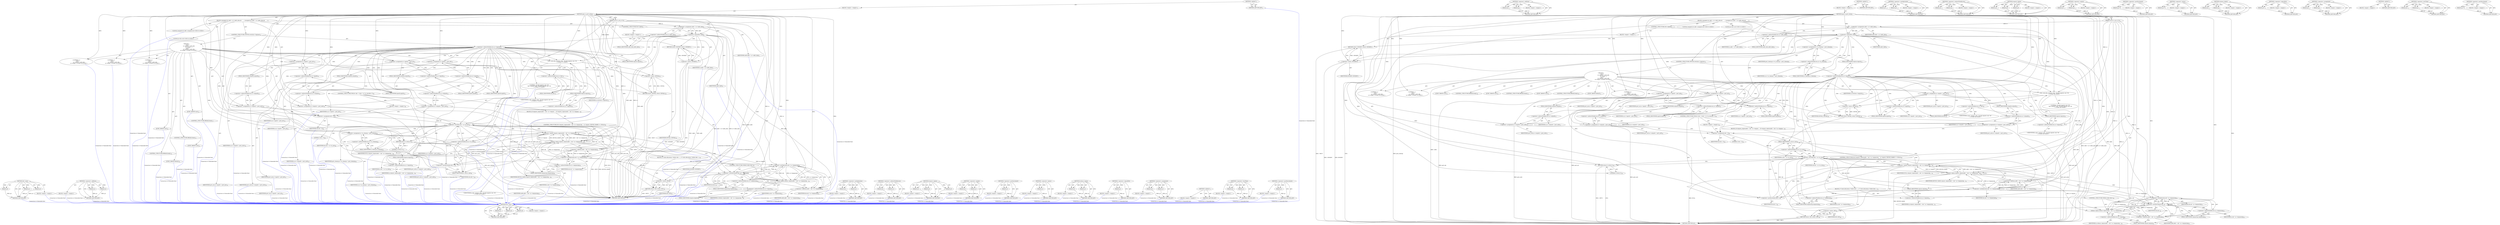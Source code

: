 digraph "&lt;operator&gt;.postDecrement" {
vulnerable_175 [label=<(METHOD,dev_warn)>];
vulnerable_176 [label=<(PARAM,p1)>];
vulnerable_177 [label=<(PARAM,p2)>];
vulnerable_178 [label=<(PARAM,p3)>];
vulnerable_179 [label=<(BLOCK,&lt;empty&gt;,&lt;empty&gt;)>];
vulnerable_180 [label=<(METHOD_RETURN,ANY)>];
vulnerable_201 [label=<(METHOD,&lt;operator&gt;.addition)>];
vulnerable_202 [label=<(PARAM,p1)>];
vulnerable_203 [label=<(PARAM,p2)>];
vulnerable_204 [label=<(BLOCK,&lt;empty&gt;,&lt;empty&gt;)>];
vulnerable_205 [label=<(METHOD_RETURN,ANY)>];
vulnerable_6 [label=<(METHOD,&lt;global&gt;)<SUB>1</SUB>>];
vulnerable_7 [label=<(BLOCK,&lt;empty&gt;,&lt;empty&gt;)<SUB>1</SUB>>];
vulnerable_8 [label=<(METHOD,ipmi_si_port_setup)<SUB>1</SUB>>];
vulnerable_9 [label=<(PARAM,struct si_sm_io *io)<SUB>1</SUB>>];
vulnerable_10 [label=<(BLOCK,{
	unsigned int addr = io-&gt;addr_data;
	int     ...,{
	unsigned int addr = io-&gt;addr_data;
	int     ...)<SUB>2</SUB>>];
vulnerable_11 [label="<(LOCAL,unsigned int addr: unsigned int)<SUB>3</SUB>>"];
vulnerable_12 [label=<(&lt;operator&gt;.assignment,addr = io-&gt;addr_data)<SUB>3</SUB>>];
vulnerable_13 [label=<(IDENTIFIER,addr,addr = io-&gt;addr_data)<SUB>3</SUB>>];
vulnerable_14 [label=<(&lt;operator&gt;.indirectFieldAccess,io-&gt;addr_data)<SUB>3</SUB>>];
vulnerable_15 [label=<(IDENTIFIER,io,addr = io-&gt;addr_data)<SUB>3</SUB>>];
vulnerable_16 [label=<(FIELD_IDENTIFIER,addr_data,addr_data)<SUB>3</SUB>>];
vulnerable_17 [label="<(LOCAL,int idx: int)<SUB>4</SUB>>"];
vulnerable_18 [label=<(CONTROL_STRUCTURE,IF,if (!addr))<SUB>6</SUB>>];
vulnerable_19 [label=<(&lt;operator&gt;.logicalNot,!addr)<SUB>6</SUB>>];
vulnerable_20 [label=<(IDENTIFIER,addr,!addr)<SUB>6</SUB>>];
vulnerable_21 [label=<(BLOCK,&lt;empty&gt;,&lt;empty&gt;)<SUB>7</SUB>>];
vulnerable_22 [label=<(RETURN,return -ENODEV;,return -ENODEV;)<SUB>7</SUB>>];
vulnerable_23 [label=<(&lt;operator&gt;.minus,-ENODEV)<SUB>7</SUB>>];
vulnerable_24 [label=<(IDENTIFIER,ENODEV,-ENODEV)<SUB>7</SUB>>];
vulnerable_25 [label=<(&lt;operator&gt;.assignment,io-&gt;io_cleanup = port_cleanup)<SUB>9</SUB>>];
vulnerable_26 [label=<(&lt;operator&gt;.indirectFieldAccess,io-&gt;io_cleanup)<SUB>9</SUB>>];
vulnerable_27 [label=<(IDENTIFIER,io,io-&gt;io_cleanup = port_cleanup)<SUB>9</SUB>>];
vulnerable_28 [label=<(FIELD_IDENTIFIER,io_cleanup,io_cleanup)<SUB>9</SUB>>];
vulnerable_29 [label=<(IDENTIFIER,port_cleanup,io-&gt;io_cleanup = port_cleanup)<SUB>9</SUB>>];
vulnerable_30 [label=<(CONTROL_STRUCTURE,SWITCH,switch(io-&gt;regsize))<SUB>14</SUB>>];
vulnerable_31 [label=<(&lt;operator&gt;.indirectFieldAccess,io-&gt;regsize)<SUB>14</SUB>>];
vulnerable_32 [label=<(IDENTIFIER,io,switch(io-&gt;regsize))<SUB>14</SUB>>];
vulnerable_33 [label=<(FIELD_IDENTIFIER,regsize,regsize)<SUB>14</SUB>>];
vulnerable_34 [label="<(BLOCK,{
	case 1:
		io-&gt;inputb = port_inb;
		io-&gt;outpu...,{
	case 1:
		io-&gt;inputb = port_inb;
		io-&gt;outpu...)<SUB>14</SUB>>"];
vulnerable_35 [label=<(JUMP_TARGET,case)<SUB>15</SUB>>];
vulnerable_36 [label="<(LITERAL,1,{
	case 1:
		io-&gt;inputb = port_inb;
		io-&gt;outpu...)<SUB>15</SUB>>"];
vulnerable_37 [label=<(&lt;operator&gt;.assignment,io-&gt;inputb = port_inb)<SUB>16</SUB>>];
vulnerable_38 [label=<(&lt;operator&gt;.indirectFieldAccess,io-&gt;inputb)<SUB>16</SUB>>];
vulnerable_39 [label=<(IDENTIFIER,io,io-&gt;inputb = port_inb)<SUB>16</SUB>>];
vulnerable_40 [label=<(FIELD_IDENTIFIER,inputb,inputb)<SUB>16</SUB>>];
vulnerable_41 [label=<(IDENTIFIER,port_inb,io-&gt;inputb = port_inb)<SUB>16</SUB>>];
vulnerable_42 [label=<(&lt;operator&gt;.assignment,io-&gt;outputb = port_outb)<SUB>17</SUB>>];
vulnerable_43 [label=<(&lt;operator&gt;.indirectFieldAccess,io-&gt;outputb)<SUB>17</SUB>>];
vulnerable_44 [label=<(IDENTIFIER,io,io-&gt;outputb = port_outb)<SUB>17</SUB>>];
vulnerable_45 [label=<(FIELD_IDENTIFIER,outputb,outputb)<SUB>17</SUB>>];
vulnerable_46 [label=<(IDENTIFIER,port_outb,io-&gt;outputb = port_outb)<SUB>17</SUB>>];
vulnerable_47 [label=<(CONTROL_STRUCTURE,BREAK,break;)<SUB>18</SUB>>];
vulnerable_48 [label=<(JUMP_TARGET,case)<SUB>19</SUB>>];
vulnerable_49 [label="<(LITERAL,2,{
	case 1:
		io-&gt;inputb = port_inb;
		io-&gt;outpu...)<SUB>19</SUB>>"];
vulnerable_50 [label=<(&lt;operator&gt;.assignment,io-&gt;inputb = port_inw)<SUB>20</SUB>>];
vulnerable_51 [label=<(&lt;operator&gt;.indirectFieldAccess,io-&gt;inputb)<SUB>20</SUB>>];
vulnerable_52 [label=<(IDENTIFIER,io,io-&gt;inputb = port_inw)<SUB>20</SUB>>];
vulnerable_53 [label=<(FIELD_IDENTIFIER,inputb,inputb)<SUB>20</SUB>>];
vulnerable_54 [label=<(IDENTIFIER,port_inw,io-&gt;inputb = port_inw)<SUB>20</SUB>>];
vulnerable_55 [label=<(&lt;operator&gt;.assignment,io-&gt;outputb = port_outw)<SUB>21</SUB>>];
vulnerable_56 [label=<(&lt;operator&gt;.indirectFieldAccess,io-&gt;outputb)<SUB>21</SUB>>];
vulnerable_57 [label=<(IDENTIFIER,io,io-&gt;outputb = port_outw)<SUB>21</SUB>>];
vulnerable_58 [label=<(FIELD_IDENTIFIER,outputb,outputb)<SUB>21</SUB>>];
vulnerable_59 [label=<(IDENTIFIER,port_outw,io-&gt;outputb = port_outw)<SUB>21</SUB>>];
vulnerable_60 [label=<(CONTROL_STRUCTURE,BREAK,break;)<SUB>22</SUB>>];
vulnerable_61 [label=<(JUMP_TARGET,case)<SUB>23</SUB>>];
vulnerable_62 [label="<(LITERAL,4,{
	case 1:
		io-&gt;inputb = port_inb;
		io-&gt;outpu...)<SUB>23</SUB>>"];
vulnerable_63 [label=<(&lt;operator&gt;.assignment,io-&gt;inputb = port_inl)<SUB>24</SUB>>];
vulnerable_64 [label=<(&lt;operator&gt;.indirectFieldAccess,io-&gt;inputb)<SUB>24</SUB>>];
vulnerable_65 [label=<(IDENTIFIER,io,io-&gt;inputb = port_inl)<SUB>24</SUB>>];
vulnerable_66 [label=<(FIELD_IDENTIFIER,inputb,inputb)<SUB>24</SUB>>];
vulnerable_67 [label=<(IDENTIFIER,port_inl,io-&gt;inputb = port_inl)<SUB>24</SUB>>];
vulnerable_68 [label=<(&lt;operator&gt;.assignment,io-&gt;outputb = port_outl)<SUB>25</SUB>>];
vulnerable_69 [label=<(&lt;operator&gt;.indirectFieldAccess,io-&gt;outputb)<SUB>25</SUB>>];
vulnerable_70 [label=<(IDENTIFIER,io,io-&gt;outputb = port_outl)<SUB>25</SUB>>];
vulnerable_71 [label=<(FIELD_IDENTIFIER,outputb,outputb)<SUB>25</SUB>>];
vulnerable_72 [label=<(IDENTIFIER,port_outl,io-&gt;outputb = port_outl)<SUB>25</SUB>>];
vulnerable_73 [label=<(CONTROL_STRUCTURE,BREAK,break;)<SUB>26</SUB>>];
vulnerable_74 [label=<(JUMP_TARGET,default)<SUB>27</SUB>>];
vulnerable_75 [label="<(dev_warn,dev_warn(io-&gt;dev, &quot;Invalid register size: %d\n&quot;...)<SUB>28</SUB>>"];
vulnerable_76 [label=<(&lt;operator&gt;.indirectFieldAccess,io-&gt;dev)<SUB>28</SUB>>];
vulnerable_77 [label="<(IDENTIFIER,io,dev_warn(io-&gt;dev, &quot;Invalid register size: %d\n&quot;...)<SUB>28</SUB>>"];
vulnerable_78 [label=<(FIELD_IDENTIFIER,dev,dev)<SUB>28</SUB>>];
vulnerable_79 [label="<(LITERAL,&quot;Invalid register size: %d\n&quot;,dev_warn(io-&gt;dev, &quot;Invalid register size: %d\n&quot;...)<SUB>28</SUB>>"];
vulnerable_80 [label=<(&lt;operator&gt;.indirectFieldAccess,io-&gt;regsize)<SUB>29</SUB>>];
vulnerable_81 [label="<(IDENTIFIER,io,dev_warn(io-&gt;dev, &quot;Invalid register size: %d\n&quot;...)<SUB>29</SUB>>"];
vulnerable_82 [label=<(FIELD_IDENTIFIER,regsize,regsize)<SUB>29</SUB>>];
vulnerable_83 [label=<(RETURN,return -EINVAL;,return -EINVAL;)<SUB>30</SUB>>];
vulnerable_84 [label=<(&lt;operator&gt;.minus,-EINVAL)<SUB>30</SUB>>];
vulnerable_85 [label=<(IDENTIFIER,EINVAL,-EINVAL)<SUB>30</SUB>>];
vulnerable_86 [label=<(CONTROL_STRUCTURE,FOR,for (idx = 0;idx &lt; io-&gt;io_size;idx++))<SUB>39</SUB>>];
vulnerable_87 [label=<(BLOCK,&lt;empty&gt;,&lt;empty&gt;)<SUB>39</SUB>>];
vulnerable_88 [label=<(&lt;operator&gt;.assignment,idx = 0)<SUB>39</SUB>>];
vulnerable_89 [label=<(IDENTIFIER,idx,idx = 0)<SUB>39</SUB>>];
vulnerable_90 [label=<(LITERAL,0,idx = 0)<SUB>39</SUB>>];
vulnerable_91 [label=<(&lt;operator&gt;.lessThan,idx &lt; io-&gt;io_size)<SUB>39</SUB>>];
vulnerable_92 [label=<(IDENTIFIER,idx,idx &lt; io-&gt;io_size)<SUB>39</SUB>>];
vulnerable_93 [label=<(&lt;operator&gt;.indirectFieldAccess,io-&gt;io_size)<SUB>39</SUB>>];
vulnerable_94 [label=<(IDENTIFIER,io,idx &lt; io-&gt;io_size)<SUB>39</SUB>>];
vulnerable_95 [label=<(FIELD_IDENTIFIER,io_size,io_size)<SUB>39</SUB>>];
vulnerable_96 [label=<(&lt;operator&gt;.postIncrement,idx++)<SUB>39</SUB>>];
vulnerable_97 [label=<(IDENTIFIER,idx,idx++)<SUB>39</SUB>>];
vulnerable_98 [label=<(BLOCK,{
		if (request_region(addr + idx * io-&gt;regspac...,{
		if (request_region(addr + idx * io-&gt;regspac...)<SUB>39</SUB>>];
vulnerable_99 [label=<(CONTROL_STRUCTURE,IF,if (request_region(addr + idx * io-&gt;regspacing,
				   io-&gt;regsize, DEVICE_NAME) == NULL))<SUB>40</SUB>>];
vulnerable_100 [label=<(&lt;operator&gt;.equals,request_region(addr + idx * io-&gt;regspacing,
			...)<SUB>40</SUB>>];
vulnerable_101 [label=<(request_region,request_region(addr + idx * io-&gt;regspacing,
			...)<SUB>40</SUB>>];
vulnerable_102 [label=<(&lt;operator&gt;.addition,addr + idx * io-&gt;regspacing)<SUB>40</SUB>>];
vulnerable_103 [label=<(IDENTIFIER,addr,addr + idx * io-&gt;regspacing)<SUB>40</SUB>>];
vulnerable_104 [label=<(&lt;operator&gt;.multiplication,idx * io-&gt;regspacing)<SUB>40</SUB>>];
vulnerable_105 [label=<(IDENTIFIER,idx,idx * io-&gt;regspacing)<SUB>40</SUB>>];
vulnerable_106 [label=<(&lt;operator&gt;.indirectFieldAccess,io-&gt;regspacing)<SUB>40</SUB>>];
vulnerable_107 [label=<(IDENTIFIER,io,idx * io-&gt;regspacing)<SUB>40</SUB>>];
vulnerable_108 [label=<(FIELD_IDENTIFIER,regspacing,regspacing)<SUB>40</SUB>>];
vulnerable_109 [label=<(&lt;operator&gt;.indirectFieldAccess,io-&gt;regsize)<SUB>41</SUB>>];
vulnerable_110 [label=<(IDENTIFIER,io,request_region(addr + idx * io-&gt;regspacing,
			...)<SUB>41</SUB>>];
vulnerable_111 [label=<(FIELD_IDENTIFIER,regsize,regsize)<SUB>41</SUB>>];
vulnerable_112 [label=<(IDENTIFIER,DEVICE_NAME,request_region(addr + idx * io-&gt;regspacing,
			...)<SUB>41</SUB>>];
vulnerable_113 [label=<(IDENTIFIER,NULL,request_region(addr + idx * io-&gt;regspacing,
			...)<SUB>41</SUB>>];
vulnerable_114 [label=<(BLOCK,{
			/* Undo allocations */
			while (idx--)
		...,{
			/* Undo allocations */
			while (idx--)
		...)<SUB>41</SUB>>];
vulnerable_115 [label=<(CONTROL_STRUCTURE,WHILE,while (idx--))<SUB>43</SUB>>];
vulnerable_116 [label=<(&lt;operator&gt;.postDecrement,idx--)<SUB>43</SUB>>];
vulnerable_117 [label=<(IDENTIFIER,idx,idx--)<SUB>43</SUB>>];
vulnerable_118 [label=<(release_region,release_region(addr + idx * io-&gt;regspacing,
			...)<SUB>44</SUB>>];
vulnerable_119 [label=<(&lt;operator&gt;.addition,addr + idx * io-&gt;regspacing)<SUB>44</SUB>>];
vulnerable_120 [label=<(IDENTIFIER,addr,addr + idx * io-&gt;regspacing)<SUB>44</SUB>>];
vulnerable_121 [label=<(&lt;operator&gt;.multiplication,idx * io-&gt;regspacing)<SUB>44</SUB>>];
vulnerable_122 [label=<(IDENTIFIER,idx,idx * io-&gt;regspacing)<SUB>44</SUB>>];
vulnerable_123 [label=<(&lt;operator&gt;.indirectFieldAccess,io-&gt;regspacing)<SUB>44</SUB>>];
vulnerable_124 [label=<(IDENTIFIER,io,idx * io-&gt;regspacing)<SUB>44</SUB>>];
vulnerable_125 [label=<(FIELD_IDENTIFIER,regspacing,regspacing)<SUB>44</SUB>>];
vulnerable_126 [label=<(&lt;operator&gt;.indirectFieldAccess,io-&gt;regsize)<SUB>45</SUB>>];
vulnerable_127 [label=<(IDENTIFIER,io,release_region(addr + idx * io-&gt;regspacing,
			...)<SUB>45</SUB>>];
vulnerable_128 [label=<(FIELD_IDENTIFIER,regsize,regsize)<SUB>45</SUB>>];
vulnerable_129 [label=<(RETURN,return -EIO;,return -EIO;)<SUB>46</SUB>>];
vulnerable_130 [label=<(&lt;operator&gt;.minus,-EIO)<SUB>46</SUB>>];
vulnerable_131 [label=<(IDENTIFIER,EIO,-EIO)<SUB>46</SUB>>];
vulnerable_132 [label=<(RETURN,return 0;,return 0;)<SUB>49</SUB>>];
vulnerable_133 [label=<(LITERAL,0,return 0;)<SUB>49</SUB>>];
vulnerable_134 [label=<(METHOD_RETURN,int)<SUB>1</SUB>>];
vulnerable_136 [label=<(METHOD_RETURN,ANY)<SUB>1</SUB>>];
vulnerable_206 [label=<(METHOD,&lt;operator&gt;.multiplication)>];
vulnerable_207 [label=<(PARAM,p1)>];
vulnerable_208 [label=<(PARAM,p2)>];
vulnerable_209 [label=<(BLOCK,&lt;empty&gt;,&lt;empty&gt;)>];
vulnerable_210 [label=<(METHOD_RETURN,ANY)>];
vulnerable_162 [label=<(METHOD,&lt;operator&gt;.indirectFieldAccess)>];
vulnerable_163 [label=<(PARAM,p1)>];
vulnerable_164 [label=<(PARAM,p2)>];
vulnerable_165 [label=<(BLOCK,&lt;empty&gt;,&lt;empty&gt;)>];
vulnerable_166 [label=<(METHOD_RETURN,ANY)>];
vulnerable_195 [label=<(METHOD,request_region)>];
vulnerable_196 [label=<(PARAM,p1)>];
vulnerable_197 [label=<(PARAM,p2)>];
vulnerable_198 [label=<(PARAM,p3)>];
vulnerable_199 [label=<(BLOCK,&lt;empty&gt;,&lt;empty&gt;)>];
vulnerable_200 [label=<(METHOD_RETURN,ANY)>];
vulnerable_190 [label=<(METHOD,&lt;operator&gt;.equals)>];
vulnerable_191 [label=<(PARAM,p1)>];
vulnerable_192 [label=<(PARAM,p2)>];
vulnerable_193 [label=<(BLOCK,&lt;empty&gt;,&lt;empty&gt;)>];
vulnerable_194 [label=<(METHOD_RETURN,ANY)>];
vulnerable_186 [label=<(METHOD,&lt;operator&gt;.postIncrement)>];
vulnerable_187 [label=<(PARAM,p1)>];
vulnerable_188 [label=<(BLOCK,&lt;empty&gt;,&lt;empty&gt;)>];
vulnerable_189 [label=<(METHOD_RETURN,ANY)>];
vulnerable_171 [label=<(METHOD,&lt;operator&gt;.minus)>];
vulnerable_172 [label=<(PARAM,p1)>];
vulnerable_173 [label=<(BLOCK,&lt;empty&gt;,&lt;empty&gt;)>];
vulnerable_174 [label=<(METHOD_RETURN,ANY)>];
vulnerable_215 [label=<(METHOD,release_region)>];
vulnerable_216 [label=<(PARAM,p1)>];
vulnerable_217 [label=<(PARAM,p2)>];
vulnerable_218 [label=<(BLOCK,&lt;empty&gt;,&lt;empty&gt;)>];
vulnerable_219 [label=<(METHOD_RETURN,ANY)>];
vulnerable_167 [label=<(METHOD,&lt;operator&gt;.logicalNot)>];
vulnerable_168 [label=<(PARAM,p1)>];
vulnerable_169 [label=<(BLOCK,&lt;empty&gt;,&lt;empty&gt;)>];
vulnerable_170 [label=<(METHOD_RETURN,ANY)>];
vulnerable_157 [label=<(METHOD,&lt;operator&gt;.assignment)>];
vulnerable_158 [label=<(PARAM,p1)>];
vulnerable_159 [label=<(PARAM,p2)>];
vulnerable_160 [label=<(BLOCK,&lt;empty&gt;,&lt;empty&gt;)>];
vulnerable_161 [label=<(METHOD_RETURN,ANY)>];
vulnerable_151 [label=<(METHOD,&lt;global&gt;)<SUB>1</SUB>>];
vulnerable_152 [label=<(BLOCK,&lt;empty&gt;,&lt;empty&gt;)>];
vulnerable_153 [label=<(METHOD_RETURN,ANY)>];
vulnerable_181 [label=<(METHOD,&lt;operator&gt;.lessThan)>];
vulnerable_182 [label=<(PARAM,p1)>];
vulnerable_183 [label=<(PARAM,p2)>];
vulnerable_184 [label=<(BLOCK,&lt;empty&gt;,&lt;empty&gt;)>];
vulnerable_185 [label=<(METHOD_RETURN,ANY)>];
vulnerable_211 [label=<(METHOD,&lt;operator&gt;.postDecrement)>];
vulnerable_212 [label=<(PARAM,p1)>];
vulnerable_213 [label=<(BLOCK,&lt;empty&gt;,&lt;empty&gt;)>];
vulnerable_214 [label=<(METHOD_RETURN,ANY)>];
fixed_175 [label=<(METHOD,dev_warn)>];
fixed_176 [label=<(PARAM,p1)>];
fixed_177 [label=<(PARAM,p2)>];
fixed_178 [label=<(PARAM,p3)>];
fixed_179 [label=<(BLOCK,&lt;empty&gt;,&lt;empty&gt;)>];
fixed_180 [label=<(METHOD_RETURN,ANY)>];
fixed_201 [label=<(METHOD,&lt;operator&gt;.addition)>];
fixed_202 [label=<(PARAM,p1)>];
fixed_203 [label=<(PARAM,p2)>];
fixed_204 [label=<(BLOCK,&lt;empty&gt;,&lt;empty&gt;)>];
fixed_205 [label=<(METHOD_RETURN,ANY)>];
fixed_6 [label=<(METHOD,&lt;global&gt;)<SUB>1</SUB>>];
fixed_7 [label=<(BLOCK,&lt;empty&gt;,&lt;empty&gt;)<SUB>1</SUB>>];
fixed_8 [label=<(METHOD,ipmi_si_port_setup)<SUB>1</SUB>>];
fixed_9 [label=<(PARAM,struct si_sm_io *io)<SUB>1</SUB>>];
fixed_10 [label=<(BLOCK,{
	unsigned int addr = io-&gt;addr_data;
	int     ...,{
	unsigned int addr = io-&gt;addr_data;
	int     ...)<SUB>2</SUB>>];
fixed_11 [label="<(LOCAL,unsigned int addr: unsigned int)<SUB>3</SUB>>"];
fixed_12 [label=<(&lt;operator&gt;.assignment,addr = io-&gt;addr_data)<SUB>3</SUB>>];
fixed_13 [label=<(IDENTIFIER,addr,addr = io-&gt;addr_data)<SUB>3</SUB>>];
fixed_14 [label=<(&lt;operator&gt;.indirectFieldAccess,io-&gt;addr_data)<SUB>3</SUB>>];
fixed_15 [label=<(IDENTIFIER,io,addr = io-&gt;addr_data)<SUB>3</SUB>>];
fixed_16 [label=<(FIELD_IDENTIFIER,addr_data,addr_data)<SUB>3</SUB>>];
fixed_17 [label="<(LOCAL,int idx: int)<SUB>4</SUB>>"];
fixed_18 [label=<(CONTROL_STRUCTURE,IF,if (!addr))<SUB>6</SUB>>];
fixed_19 [label=<(&lt;operator&gt;.logicalNot,!addr)<SUB>6</SUB>>];
fixed_20 [label=<(IDENTIFIER,addr,!addr)<SUB>6</SUB>>];
fixed_21 [label=<(BLOCK,&lt;empty&gt;,&lt;empty&gt;)<SUB>7</SUB>>];
fixed_22 [label=<(RETURN,return -ENODEV;,return -ENODEV;)<SUB>7</SUB>>];
fixed_23 [label=<(&lt;operator&gt;.minus,-ENODEV)<SUB>7</SUB>>];
fixed_24 [label=<(IDENTIFIER,ENODEV,-ENODEV)<SUB>7</SUB>>];
fixed_25 [label=<(CONTROL_STRUCTURE,SWITCH,switch(io-&gt;regsize))<SUB>13</SUB>>];
fixed_26 [label=<(&lt;operator&gt;.indirectFieldAccess,io-&gt;regsize)<SUB>13</SUB>>];
fixed_27 [label=<(IDENTIFIER,io,switch(io-&gt;regsize))<SUB>13</SUB>>];
fixed_28 [label=<(FIELD_IDENTIFIER,regsize,regsize)<SUB>13</SUB>>];
fixed_29 [label="<(BLOCK,{
	case 1:
		io-&gt;inputb = port_inb;
		io-&gt;outpu...,{
	case 1:
		io-&gt;inputb = port_inb;
		io-&gt;outpu...)<SUB>13</SUB>>"];
fixed_30 [label=<(JUMP_TARGET,case)<SUB>14</SUB>>];
fixed_31 [label="<(LITERAL,1,{
	case 1:
		io-&gt;inputb = port_inb;
		io-&gt;outpu...)<SUB>14</SUB>>"];
fixed_32 [label=<(&lt;operator&gt;.assignment,io-&gt;inputb = port_inb)<SUB>15</SUB>>];
fixed_33 [label=<(&lt;operator&gt;.indirectFieldAccess,io-&gt;inputb)<SUB>15</SUB>>];
fixed_34 [label=<(IDENTIFIER,io,io-&gt;inputb = port_inb)<SUB>15</SUB>>];
fixed_35 [label=<(FIELD_IDENTIFIER,inputb,inputb)<SUB>15</SUB>>];
fixed_36 [label=<(IDENTIFIER,port_inb,io-&gt;inputb = port_inb)<SUB>15</SUB>>];
fixed_37 [label=<(&lt;operator&gt;.assignment,io-&gt;outputb = port_outb)<SUB>16</SUB>>];
fixed_38 [label=<(&lt;operator&gt;.indirectFieldAccess,io-&gt;outputb)<SUB>16</SUB>>];
fixed_39 [label=<(IDENTIFIER,io,io-&gt;outputb = port_outb)<SUB>16</SUB>>];
fixed_40 [label=<(FIELD_IDENTIFIER,outputb,outputb)<SUB>16</SUB>>];
fixed_41 [label=<(IDENTIFIER,port_outb,io-&gt;outputb = port_outb)<SUB>16</SUB>>];
fixed_42 [label=<(CONTROL_STRUCTURE,BREAK,break;)<SUB>17</SUB>>];
fixed_43 [label=<(JUMP_TARGET,case)<SUB>18</SUB>>];
fixed_44 [label="<(LITERAL,2,{
	case 1:
		io-&gt;inputb = port_inb;
		io-&gt;outpu...)<SUB>18</SUB>>"];
fixed_45 [label=<(&lt;operator&gt;.assignment,io-&gt;inputb = port_inw)<SUB>19</SUB>>];
fixed_46 [label=<(&lt;operator&gt;.indirectFieldAccess,io-&gt;inputb)<SUB>19</SUB>>];
fixed_47 [label=<(IDENTIFIER,io,io-&gt;inputb = port_inw)<SUB>19</SUB>>];
fixed_48 [label=<(FIELD_IDENTIFIER,inputb,inputb)<SUB>19</SUB>>];
fixed_49 [label=<(IDENTIFIER,port_inw,io-&gt;inputb = port_inw)<SUB>19</SUB>>];
fixed_50 [label=<(&lt;operator&gt;.assignment,io-&gt;outputb = port_outw)<SUB>20</SUB>>];
fixed_51 [label=<(&lt;operator&gt;.indirectFieldAccess,io-&gt;outputb)<SUB>20</SUB>>];
fixed_52 [label=<(IDENTIFIER,io,io-&gt;outputb = port_outw)<SUB>20</SUB>>];
fixed_53 [label=<(FIELD_IDENTIFIER,outputb,outputb)<SUB>20</SUB>>];
fixed_54 [label=<(IDENTIFIER,port_outw,io-&gt;outputb = port_outw)<SUB>20</SUB>>];
fixed_55 [label=<(CONTROL_STRUCTURE,BREAK,break;)<SUB>21</SUB>>];
fixed_56 [label=<(JUMP_TARGET,case)<SUB>22</SUB>>];
fixed_57 [label="<(LITERAL,4,{
	case 1:
		io-&gt;inputb = port_inb;
		io-&gt;outpu...)<SUB>22</SUB>>"];
fixed_58 [label=<(&lt;operator&gt;.assignment,io-&gt;inputb = port_inl)<SUB>23</SUB>>];
fixed_59 [label=<(&lt;operator&gt;.indirectFieldAccess,io-&gt;inputb)<SUB>23</SUB>>];
fixed_60 [label=<(IDENTIFIER,io,io-&gt;inputb = port_inl)<SUB>23</SUB>>];
fixed_61 [label=<(FIELD_IDENTIFIER,inputb,inputb)<SUB>23</SUB>>];
fixed_62 [label=<(IDENTIFIER,port_inl,io-&gt;inputb = port_inl)<SUB>23</SUB>>];
fixed_63 [label=<(&lt;operator&gt;.assignment,io-&gt;outputb = port_outl)<SUB>24</SUB>>];
fixed_64 [label=<(&lt;operator&gt;.indirectFieldAccess,io-&gt;outputb)<SUB>24</SUB>>];
fixed_65 [label=<(IDENTIFIER,io,io-&gt;outputb = port_outl)<SUB>24</SUB>>];
fixed_66 [label=<(FIELD_IDENTIFIER,outputb,outputb)<SUB>24</SUB>>];
fixed_67 [label=<(IDENTIFIER,port_outl,io-&gt;outputb = port_outl)<SUB>24</SUB>>];
fixed_68 [label=<(CONTROL_STRUCTURE,BREAK,break;)<SUB>25</SUB>>];
fixed_69 [label=<(JUMP_TARGET,default)<SUB>26</SUB>>];
fixed_70 [label="<(dev_warn,dev_warn(io-&gt;dev, &quot;Invalid register size: %d\n&quot;...)<SUB>27</SUB>>"];
fixed_71 [label=<(&lt;operator&gt;.indirectFieldAccess,io-&gt;dev)<SUB>27</SUB>>];
fixed_72 [label="<(IDENTIFIER,io,dev_warn(io-&gt;dev, &quot;Invalid register size: %d\n&quot;...)<SUB>27</SUB>>"];
fixed_73 [label=<(FIELD_IDENTIFIER,dev,dev)<SUB>27</SUB>>];
fixed_74 [label="<(LITERAL,&quot;Invalid register size: %d\n&quot;,dev_warn(io-&gt;dev, &quot;Invalid register size: %d\n&quot;...)<SUB>27</SUB>>"];
fixed_75 [label=<(&lt;operator&gt;.indirectFieldAccess,io-&gt;regsize)<SUB>28</SUB>>];
fixed_76 [label="<(IDENTIFIER,io,dev_warn(io-&gt;dev, &quot;Invalid register size: %d\n&quot;...)<SUB>28</SUB>>"];
fixed_77 [label=<(FIELD_IDENTIFIER,regsize,regsize)<SUB>28</SUB>>];
fixed_78 [label=<(RETURN,return -EINVAL;,return -EINVAL;)<SUB>29</SUB>>];
fixed_79 [label=<(&lt;operator&gt;.minus,-EINVAL)<SUB>29</SUB>>];
fixed_80 [label=<(IDENTIFIER,EINVAL,-EINVAL)<SUB>29</SUB>>];
fixed_81 [label=<(CONTROL_STRUCTURE,FOR,for (idx = 0;idx &lt; io-&gt;io_size;idx++))<SUB>38</SUB>>];
fixed_82 [label=<(BLOCK,&lt;empty&gt;,&lt;empty&gt;)<SUB>38</SUB>>];
fixed_83 [label=<(&lt;operator&gt;.assignment,idx = 0)<SUB>38</SUB>>];
fixed_84 [label=<(IDENTIFIER,idx,idx = 0)<SUB>38</SUB>>];
fixed_85 [label=<(LITERAL,0,idx = 0)<SUB>38</SUB>>];
fixed_86 [label=<(&lt;operator&gt;.lessThan,idx &lt; io-&gt;io_size)<SUB>38</SUB>>];
fixed_87 [label=<(IDENTIFIER,idx,idx &lt; io-&gt;io_size)<SUB>38</SUB>>];
fixed_88 [label=<(&lt;operator&gt;.indirectFieldAccess,io-&gt;io_size)<SUB>38</SUB>>];
fixed_89 [label=<(IDENTIFIER,io,idx &lt; io-&gt;io_size)<SUB>38</SUB>>];
fixed_90 [label=<(FIELD_IDENTIFIER,io_size,io_size)<SUB>38</SUB>>];
fixed_91 [label=<(&lt;operator&gt;.postIncrement,idx++)<SUB>38</SUB>>];
fixed_92 [label=<(IDENTIFIER,idx,idx++)<SUB>38</SUB>>];
fixed_93 [label=<(BLOCK,{
		if (request_region(addr + idx * io-&gt;regspac...,{
		if (request_region(addr + idx * io-&gt;regspac...)<SUB>38</SUB>>];
fixed_94 [label=<(CONTROL_STRUCTURE,IF,if (request_region(addr + idx * io-&gt;regspacing,
				   io-&gt;regsize, DEVICE_NAME) == NULL))<SUB>39</SUB>>];
fixed_95 [label=<(&lt;operator&gt;.equals,request_region(addr + idx * io-&gt;regspacing,
			...)<SUB>39</SUB>>];
fixed_96 [label=<(request_region,request_region(addr + idx * io-&gt;regspacing,
			...)<SUB>39</SUB>>];
fixed_97 [label=<(&lt;operator&gt;.addition,addr + idx * io-&gt;regspacing)<SUB>39</SUB>>];
fixed_98 [label=<(IDENTIFIER,addr,addr + idx * io-&gt;regspacing)<SUB>39</SUB>>];
fixed_99 [label=<(&lt;operator&gt;.multiplication,idx * io-&gt;regspacing)<SUB>39</SUB>>];
fixed_100 [label=<(IDENTIFIER,idx,idx * io-&gt;regspacing)<SUB>39</SUB>>];
fixed_101 [label=<(&lt;operator&gt;.indirectFieldAccess,io-&gt;regspacing)<SUB>39</SUB>>];
fixed_102 [label=<(IDENTIFIER,io,idx * io-&gt;regspacing)<SUB>39</SUB>>];
fixed_103 [label=<(FIELD_IDENTIFIER,regspacing,regspacing)<SUB>39</SUB>>];
fixed_104 [label=<(&lt;operator&gt;.indirectFieldAccess,io-&gt;regsize)<SUB>40</SUB>>];
fixed_105 [label=<(IDENTIFIER,io,request_region(addr + idx * io-&gt;regspacing,
			...)<SUB>40</SUB>>];
fixed_106 [label=<(FIELD_IDENTIFIER,regsize,regsize)<SUB>40</SUB>>];
fixed_107 [label=<(IDENTIFIER,DEVICE_NAME,request_region(addr + idx * io-&gt;regspacing,
			...)<SUB>40</SUB>>];
fixed_108 [label=<(IDENTIFIER,NULL,request_region(addr + idx * io-&gt;regspacing,
			...)<SUB>40</SUB>>];
fixed_109 [label=<(BLOCK,{
			/* Undo allocations */
			while (idx--)
		...,{
			/* Undo allocations */
			while (idx--)
		...)<SUB>40</SUB>>];
fixed_110 [label=<(CONTROL_STRUCTURE,WHILE,while (idx--))<SUB>42</SUB>>];
fixed_111 [label=<(&lt;operator&gt;.postDecrement,idx--)<SUB>42</SUB>>];
fixed_112 [label=<(IDENTIFIER,idx,idx--)<SUB>42</SUB>>];
fixed_113 [label=<(release_region,release_region(addr + idx * io-&gt;regspacing,
			...)<SUB>43</SUB>>];
fixed_114 [label=<(&lt;operator&gt;.addition,addr + idx * io-&gt;regspacing)<SUB>43</SUB>>];
fixed_115 [label=<(IDENTIFIER,addr,addr + idx * io-&gt;regspacing)<SUB>43</SUB>>];
fixed_116 [label=<(&lt;operator&gt;.multiplication,idx * io-&gt;regspacing)<SUB>43</SUB>>];
fixed_117 [label=<(IDENTIFIER,idx,idx * io-&gt;regspacing)<SUB>43</SUB>>];
fixed_118 [label=<(&lt;operator&gt;.indirectFieldAccess,io-&gt;regspacing)<SUB>43</SUB>>];
fixed_119 [label=<(IDENTIFIER,io,idx * io-&gt;regspacing)<SUB>43</SUB>>];
fixed_120 [label=<(FIELD_IDENTIFIER,regspacing,regspacing)<SUB>43</SUB>>];
fixed_121 [label=<(&lt;operator&gt;.indirectFieldAccess,io-&gt;regsize)<SUB>44</SUB>>];
fixed_122 [label=<(IDENTIFIER,io,release_region(addr + idx * io-&gt;regspacing,
			...)<SUB>44</SUB>>];
fixed_123 [label=<(FIELD_IDENTIFIER,regsize,regsize)<SUB>44</SUB>>];
fixed_124 [label=<(RETURN,return -EIO;,return -EIO;)<SUB>45</SUB>>];
fixed_125 [label=<(&lt;operator&gt;.minus,-EIO)<SUB>45</SUB>>];
fixed_126 [label=<(IDENTIFIER,EIO,-EIO)<SUB>45</SUB>>];
fixed_127 [label=<(&lt;operator&gt;.assignment,io-&gt;io_cleanup = port_cleanup)<SUB>49</SUB>>];
fixed_128 [label=<(&lt;operator&gt;.indirectFieldAccess,io-&gt;io_cleanup)<SUB>49</SUB>>];
fixed_129 [label=<(IDENTIFIER,io,io-&gt;io_cleanup = port_cleanup)<SUB>49</SUB>>];
fixed_130 [label=<(FIELD_IDENTIFIER,io_cleanup,io_cleanup)<SUB>49</SUB>>];
fixed_131 [label=<(IDENTIFIER,port_cleanup,io-&gt;io_cleanup = port_cleanup)<SUB>49</SUB>>];
fixed_132 [label=<(RETURN,return 0;,return 0;)<SUB>51</SUB>>];
fixed_133 [label=<(LITERAL,0,return 0;)<SUB>51</SUB>>];
fixed_134 [label=<(METHOD_RETURN,int)<SUB>1</SUB>>];
fixed_136 [label=<(METHOD_RETURN,ANY)<SUB>1</SUB>>];
fixed_206 [label=<(METHOD,&lt;operator&gt;.multiplication)>];
fixed_207 [label=<(PARAM,p1)>];
fixed_208 [label=<(PARAM,p2)>];
fixed_209 [label=<(BLOCK,&lt;empty&gt;,&lt;empty&gt;)>];
fixed_210 [label=<(METHOD_RETURN,ANY)>];
fixed_162 [label=<(METHOD,&lt;operator&gt;.indirectFieldAccess)>];
fixed_163 [label=<(PARAM,p1)>];
fixed_164 [label=<(PARAM,p2)>];
fixed_165 [label=<(BLOCK,&lt;empty&gt;,&lt;empty&gt;)>];
fixed_166 [label=<(METHOD_RETURN,ANY)>];
fixed_195 [label=<(METHOD,request_region)>];
fixed_196 [label=<(PARAM,p1)>];
fixed_197 [label=<(PARAM,p2)>];
fixed_198 [label=<(PARAM,p3)>];
fixed_199 [label=<(BLOCK,&lt;empty&gt;,&lt;empty&gt;)>];
fixed_200 [label=<(METHOD_RETURN,ANY)>];
fixed_190 [label=<(METHOD,&lt;operator&gt;.equals)>];
fixed_191 [label=<(PARAM,p1)>];
fixed_192 [label=<(PARAM,p2)>];
fixed_193 [label=<(BLOCK,&lt;empty&gt;,&lt;empty&gt;)>];
fixed_194 [label=<(METHOD_RETURN,ANY)>];
fixed_186 [label=<(METHOD,&lt;operator&gt;.postIncrement)>];
fixed_187 [label=<(PARAM,p1)>];
fixed_188 [label=<(BLOCK,&lt;empty&gt;,&lt;empty&gt;)>];
fixed_189 [label=<(METHOD_RETURN,ANY)>];
fixed_171 [label=<(METHOD,&lt;operator&gt;.minus)>];
fixed_172 [label=<(PARAM,p1)>];
fixed_173 [label=<(BLOCK,&lt;empty&gt;,&lt;empty&gt;)>];
fixed_174 [label=<(METHOD_RETURN,ANY)>];
fixed_215 [label=<(METHOD,release_region)>];
fixed_216 [label=<(PARAM,p1)>];
fixed_217 [label=<(PARAM,p2)>];
fixed_218 [label=<(BLOCK,&lt;empty&gt;,&lt;empty&gt;)>];
fixed_219 [label=<(METHOD_RETURN,ANY)>];
fixed_167 [label=<(METHOD,&lt;operator&gt;.logicalNot)>];
fixed_168 [label=<(PARAM,p1)>];
fixed_169 [label=<(BLOCK,&lt;empty&gt;,&lt;empty&gt;)>];
fixed_170 [label=<(METHOD_RETURN,ANY)>];
fixed_157 [label=<(METHOD,&lt;operator&gt;.assignment)>];
fixed_158 [label=<(PARAM,p1)>];
fixed_159 [label=<(PARAM,p2)>];
fixed_160 [label=<(BLOCK,&lt;empty&gt;,&lt;empty&gt;)>];
fixed_161 [label=<(METHOD_RETURN,ANY)>];
fixed_151 [label=<(METHOD,&lt;global&gt;)<SUB>1</SUB>>];
fixed_152 [label=<(BLOCK,&lt;empty&gt;,&lt;empty&gt;)>];
fixed_153 [label=<(METHOD_RETURN,ANY)>];
fixed_181 [label=<(METHOD,&lt;operator&gt;.lessThan)>];
fixed_182 [label=<(PARAM,p1)>];
fixed_183 [label=<(PARAM,p2)>];
fixed_184 [label=<(BLOCK,&lt;empty&gt;,&lt;empty&gt;)>];
fixed_185 [label=<(METHOD_RETURN,ANY)>];
fixed_211 [label=<(METHOD,&lt;operator&gt;.postDecrement)>];
fixed_212 [label=<(PARAM,p1)>];
fixed_213 [label=<(BLOCK,&lt;empty&gt;,&lt;empty&gt;)>];
fixed_214 [label=<(METHOD_RETURN,ANY)>];
vulnerable_175 -> vulnerable_176  [key=0, label="AST: "];
vulnerable_175 -> vulnerable_176  [key=1, label="DDG: "];
vulnerable_175 -> vulnerable_179  [key=0, label="AST: "];
vulnerable_175 -> vulnerable_177  [key=0, label="AST: "];
vulnerable_175 -> vulnerable_177  [key=1, label="DDG: "];
vulnerable_175 -> vulnerable_180  [key=0, label="AST: "];
vulnerable_175 -> vulnerable_180  [key=1, label="CFG: "];
vulnerable_175 -> vulnerable_178  [key=0, label="AST: "];
vulnerable_175 -> vulnerable_178  [key=1, label="DDG: "];
vulnerable_176 -> vulnerable_180  [key=0, label="DDG: p1"];
vulnerable_177 -> vulnerable_180  [key=0, label="DDG: p2"];
vulnerable_178 -> vulnerable_180  [key=0, label="DDG: p3"];
vulnerable_201 -> vulnerable_202  [key=0, label="AST: "];
vulnerable_201 -> vulnerable_202  [key=1, label="DDG: "];
vulnerable_201 -> vulnerable_204  [key=0, label="AST: "];
vulnerable_201 -> vulnerable_203  [key=0, label="AST: "];
vulnerable_201 -> vulnerable_203  [key=1, label="DDG: "];
vulnerable_201 -> vulnerable_205  [key=0, label="AST: "];
vulnerable_201 -> vulnerable_205  [key=1, label="CFG: "];
vulnerable_202 -> vulnerable_205  [key=0, label="DDG: p1"];
vulnerable_203 -> vulnerable_205  [key=0, label="DDG: p2"];
vulnerable_6 -> vulnerable_7  [key=0, label="AST: "];
vulnerable_6 -> vulnerable_136  [key=0, label="AST: "];
vulnerable_6 -> vulnerable_136  [key=1, label="CFG: "];
vulnerable_7 -> vulnerable_8  [key=0, label="AST: "];
vulnerable_8 -> vulnerable_9  [key=0, label="AST: "];
vulnerable_8 -> vulnerable_9  [key=1, label="DDG: "];
vulnerable_8 -> vulnerable_10  [key=0, label="AST: "];
vulnerable_8 -> vulnerable_134  [key=0, label="AST: "];
vulnerable_8 -> vulnerable_16  [key=0, label="CFG: "];
vulnerable_8 -> vulnerable_25  [key=0, label="DDG: "];
vulnerable_8 -> vulnerable_132  [key=0, label="DDG: "];
vulnerable_8 -> vulnerable_133  [key=0, label="DDG: "];
vulnerable_8 -> vulnerable_19  [key=0, label="DDG: "];
vulnerable_8 -> vulnerable_36  [key=0, label="DDG: "];
vulnerable_8 -> vulnerable_37  [key=0, label="DDG: "];
vulnerable_8 -> vulnerable_42  [key=0, label="DDG: "];
vulnerable_8 -> vulnerable_49  [key=0, label="DDG: "];
vulnerable_8 -> vulnerable_50  [key=0, label="DDG: "];
vulnerable_8 -> vulnerable_55  [key=0, label="DDG: "];
vulnerable_8 -> vulnerable_62  [key=0, label="DDG: "];
vulnerable_8 -> vulnerable_63  [key=0, label="DDG: "];
vulnerable_8 -> vulnerable_68  [key=0, label="DDG: "];
vulnerable_8 -> vulnerable_88  [key=0, label="DDG: "];
vulnerable_8 -> vulnerable_91  [key=0, label="DDG: "];
vulnerable_8 -> vulnerable_96  [key=0, label="DDG: "];
vulnerable_8 -> vulnerable_75  [key=0, label="DDG: "];
vulnerable_8 -> vulnerable_23  [key=0, label="DDG: "];
vulnerable_8 -> vulnerable_84  [key=0, label="DDG: "];
vulnerable_8 -> vulnerable_100  [key=0, label="DDG: "];
vulnerable_8 -> vulnerable_101  [key=0, label="DDG: "];
vulnerable_8 -> vulnerable_102  [key=0, label="DDG: "];
vulnerable_8 -> vulnerable_116  [key=0, label="DDG: "];
vulnerable_8 -> vulnerable_118  [key=0, label="DDG: "];
vulnerable_8 -> vulnerable_130  [key=0, label="DDG: "];
vulnerable_8 -> vulnerable_104  [key=0, label="DDG: "];
vulnerable_8 -> vulnerable_119  [key=0, label="DDG: "];
vulnerable_8 -> vulnerable_121  [key=0, label="DDG: "];
vulnerable_9 -> vulnerable_134  [key=0, label="DDG: io"];
vulnerable_9 -> vulnerable_12  [key=0, label="DDG: io"];
vulnerable_9 -> vulnerable_91  [key=0, label="DDG: io"];
vulnerable_9 -> vulnerable_75  [key=0, label="DDG: io"];
vulnerable_9 -> vulnerable_101  [key=0, label="DDG: io"];
vulnerable_9 -> vulnerable_118  [key=0, label="DDG: io"];
vulnerable_9 -> vulnerable_104  [key=0, label="DDG: io"];
vulnerable_9 -> vulnerable_121  [key=0, label="DDG: io"];
vulnerable_10 -> vulnerable_11  [key=0, label="AST: "];
vulnerable_10 -> vulnerable_12  [key=0, label="AST: "];
vulnerable_10 -> vulnerable_17  [key=0, label="AST: "];
vulnerable_10 -> vulnerable_18  [key=0, label="AST: "];
vulnerable_10 -> vulnerable_25  [key=0, label="AST: "];
vulnerable_10 -> vulnerable_30  [key=0, label="AST: "];
vulnerable_10 -> vulnerable_86  [key=0, label="AST: "];
vulnerable_10 -> vulnerable_132  [key=0, label="AST: "];
vulnerable_12 -> vulnerable_13  [key=0, label="AST: "];
vulnerable_12 -> vulnerable_14  [key=0, label="AST: "];
vulnerable_12 -> vulnerable_19  [key=0, label="CFG: "];
vulnerable_12 -> vulnerable_19  [key=1, label="DDG: addr"];
vulnerable_12 -> vulnerable_134  [key=0, label="DDG: io-&gt;addr_data"];
vulnerable_12 -> vulnerable_134  [key=1, label="DDG: addr = io-&gt;addr_data"];
vulnerable_14 -> vulnerable_15  [key=0, label="AST: "];
vulnerable_14 -> vulnerable_16  [key=0, label="AST: "];
vulnerable_14 -> vulnerable_12  [key=0, label="CFG: "];
vulnerable_16 -> vulnerable_14  [key=0, label="CFG: "];
vulnerable_18 -> vulnerable_19  [key=0, label="AST: "];
vulnerable_18 -> vulnerable_21  [key=0, label="AST: "];
vulnerable_19 -> vulnerable_20  [key=0, label="AST: "];
vulnerable_19 -> vulnerable_23  [key=0, label="CFG: "];
vulnerable_19 -> vulnerable_23  [key=1, label="CDG: "];
vulnerable_19 -> vulnerable_28  [key=0, label="CFG: "];
vulnerable_19 -> vulnerable_28  [key=1, label="CDG: "];
vulnerable_19 -> vulnerable_134  [key=0, label="DDG: addr"];
vulnerable_19 -> vulnerable_134  [key=1, label="DDG: !addr"];
vulnerable_19 -> vulnerable_101  [key=0, label="DDG: addr"];
vulnerable_19 -> vulnerable_102  [key=0, label="DDG: addr"];
vulnerable_19 -> vulnerable_118  [key=0, label="DDG: addr"];
vulnerable_19 -> vulnerable_119  [key=0, label="DDG: addr"];
vulnerable_19 -> vulnerable_26  [key=0, label="CDG: "];
vulnerable_19 -> vulnerable_25  [key=0, label="CDG: "];
vulnerable_19 -> vulnerable_33  [key=0, label="CDG: "];
vulnerable_19 -> vulnerable_22  [key=0, label="CDG: "];
vulnerable_19 -> vulnerable_31  [key=0, label="CDG: "];
vulnerable_21 -> vulnerable_22  [key=0, label="AST: "];
vulnerable_22 -> vulnerable_23  [key=0, label="AST: "];
vulnerable_22 -> vulnerable_134  [key=0, label="CFG: "];
vulnerable_22 -> vulnerable_134  [key=1, label="DDG: &lt;RET&gt;"];
vulnerable_23 -> vulnerable_24  [key=0, label="AST: "];
vulnerable_23 -> vulnerable_22  [key=0, label="CFG: "];
vulnerable_23 -> vulnerable_22  [key=1, label="DDG: -ENODEV"];
vulnerable_23 -> vulnerable_134  [key=0, label="DDG: ENODEV"];
vulnerable_23 -> vulnerable_134  [key=1, label="DDG: -ENODEV"];
vulnerable_25 -> vulnerable_26  [key=0, label="AST: "];
vulnerable_25 -> vulnerable_29  [key=0, label="AST: "];
vulnerable_25 -> vulnerable_33  [key=0, label="CFG: "];
vulnerable_25 -> vulnerable_134  [key=0, label="DDG: port_cleanup"];
vulnerable_26 -> vulnerable_27  [key=0, label="AST: "];
vulnerable_26 -> vulnerable_28  [key=0, label="AST: "];
vulnerable_26 -> vulnerable_25  [key=0, label="CFG: "];
vulnerable_28 -> vulnerable_26  [key=0, label="CFG: "];
vulnerable_30 -> vulnerable_31  [key=0, label="AST: "];
vulnerable_30 -> vulnerable_34  [key=0, label="AST: "];
vulnerable_31 -> vulnerable_32  [key=0, label="AST: "];
vulnerable_31 -> vulnerable_33  [key=0, label="AST: "];
vulnerable_31 -> vulnerable_40  [key=0, label="CFG: "];
vulnerable_31 -> vulnerable_40  [key=1, label="CDG: "];
vulnerable_31 -> vulnerable_53  [key=0, label="CFG: "];
vulnerable_31 -> vulnerable_53  [key=1, label="CDG: "];
vulnerable_31 -> vulnerable_66  [key=0, label="CFG: "];
vulnerable_31 -> vulnerable_66  [key=1, label="CDG: "];
vulnerable_31 -> vulnerable_78  [key=0, label="CFG: "];
vulnerable_31 -> vulnerable_78  [key=1, label="CDG: "];
vulnerable_31 -> vulnerable_68  [key=0, label="CDG: "];
vulnerable_31 -> vulnerable_64  [key=0, label="CDG: "];
vulnerable_31 -> vulnerable_42  [key=0, label="CDG: "];
vulnerable_31 -> vulnerable_51  [key=0, label="CDG: "];
vulnerable_31 -> vulnerable_75  [key=0, label="CDG: "];
vulnerable_31 -> vulnerable_37  [key=0, label="CDG: "];
vulnerable_31 -> vulnerable_84  [key=0, label="CDG: "];
vulnerable_31 -> vulnerable_38  [key=0, label="CDG: "];
vulnerable_31 -> vulnerable_56  [key=0, label="CDG: "];
vulnerable_31 -> vulnerable_69  [key=0, label="CDG: "];
vulnerable_31 -> vulnerable_95  [key=0, label="CDG: "];
vulnerable_31 -> vulnerable_76  [key=0, label="CDG: "];
vulnerable_31 -> vulnerable_50  [key=0, label="CDG: "];
vulnerable_31 -> vulnerable_91  [key=0, label="CDG: "];
vulnerable_31 -> vulnerable_93  [key=0, label="CDG: "];
vulnerable_31 -> vulnerable_43  [key=0, label="CDG: "];
vulnerable_31 -> vulnerable_80  [key=0, label="CDG: "];
vulnerable_31 -> vulnerable_58  [key=0, label="CDG: "];
vulnerable_31 -> vulnerable_88  [key=0, label="CDG: "];
vulnerable_31 -> vulnerable_45  [key=0, label="CDG: "];
vulnerable_31 -> vulnerable_82  [key=0, label="CDG: "];
vulnerable_31 -> vulnerable_83  [key=0, label="CDG: "];
vulnerable_31 -> vulnerable_71  [key=0, label="CDG: "];
vulnerable_31 -> vulnerable_63  [key=0, label="CDG: "];
vulnerable_31 -> vulnerable_55  [key=0, label="CDG: "];
vulnerable_33 -> vulnerable_31  [key=0, label="CFG: "];
vulnerable_34 -> vulnerable_35  [key=0, label="AST: "];
vulnerable_34 -> vulnerable_36  [key=0, label="AST: "];
vulnerable_34 -> vulnerable_37  [key=0, label="AST: "];
vulnerable_34 -> vulnerable_42  [key=0, label="AST: "];
vulnerable_34 -> vulnerable_47  [key=0, label="AST: "];
vulnerable_34 -> vulnerable_48  [key=0, label="AST: "];
vulnerable_34 -> vulnerable_49  [key=0, label="AST: "];
vulnerable_34 -> vulnerable_50  [key=0, label="AST: "];
vulnerable_34 -> vulnerable_55  [key=0, label="AST: "];
vulnerable_34 -> vulnerable_60  [key=0, label="AST: "];
vulnerable_34 -> vulnerable_61  [key=0, label="AST: "];
vulnerable_34 -> vulnerable_62  [key=0, label="AST: "];
vulnerable_34 -> vulnerable_63  [key=0, label="AST: "];
vulnerable_34 -> vulnerable_68  [key=0, label="AST: "];
vulnerable_34 -> vulnerable_73  [key=0, label="AST: "];
vulnerable_34 -> vulnerable_74  [key=0, label="AST: "];
vulnerable_34 -> vulnerable_75  [key=0, label="AST: "];
vulnerable_34 -> vulnerable_83  [key=0, label="AST: "];
vulnerable_37 -> vulnerable_38  [key=0, label="AST: "];
vulnerable_37 -> vulnerable_41  [key=0, label="AST: "];
vulnerable_37 -> vulnerable_45  [key=0, label="CFG: "];
vulnerable_37 -> vulnerable_134  [key=0, label="DDG: port_inb"];
vulnerable_38 -> vulnerable_39  [key=0, label="AST: "];
vulnerable_38 -> vulnerable_40  [key=0, label="AST: "];
vulnerable_38 -> vulnerable_37  [key=0, label="CFG: "];
vulnerable_40 -> vulnerable_38  [key=0, label="CFG: "];
vulnerable_42 -> vulnerable_43  [key=0, label="AST: "];
vulnerable_42 -> vulnerable_46  [key=0, label="AST: "];
vulnerable_42 -> vulnerable_88  [key=0, label="CFG: "];
vulnerable_42 -> vulnerable_134  [key=0, label="DDG: port_outb"];
vulnerable_43 -> vulnerable_44  [key=0, label="AST: "];
vulnerable_43 -> vulnerable_45  [key=0, label="AST: "];
vulnerable_43 -> vulnerable_42  [key=0, label="CFG: "];
vulnerable_45 -> vulnerable_43  [key=0, label="CFG: "];
vulnerable_50 -> vulnerable_51  [key=0, label="AST: "];
vulnerable_50 -> vulnerable_54  [key=0, label="AST: "];
vulnerable_50 -> vulnerable_58  [key=0, label="CFG: "];
vulnerable_50 -> vulnerable_134  [key=0, label="DDG: port_inw"];
vulnerable_51 -> vulnerable_52  [key=0, label="AST: "];
vulnerable_51 -> vulnerable_53  [key=0, label="AST: "];
vulnerable_51 -> vulnerable_50  [key=0, label="CFG: "];
vulnerable_53 -> vulnerable_51  [key=0, label="CFG: "];
vulnerable_55 -> vulnerable_56  [key=0, label="AST: "];
vulnerable_55 -> vulnerable_59  [key=0, label="AST: "];
vulnerable_55 -> vulnerable_88  [key=0, label="CFG: "];
vulnerable_55 -> vulnerable_134  [key=0, label="DDG: port_outw"];
vulnerable_56 -> vulnerable_57  [key=0, label="AST: "];
vulnerable_56 -> vulnerable_58  [key=0, label="AST: "];
vulnerable_56 -> vulnerable_55  [key=0, label="CFG: "];
vulnerable_58 -> vulnerable_56  [key=0, label="CFG: "];
vulnerable_63 -> vulnerable_64  [key=0, label="AST: "];
vulnerable_63 -> vulnerable_67  [key=0, label="AST: "];
vulnerable_63 -> vulnerable_71  [key=0, label="CFG: "];
vulnerable_63 -> vulnerable_134  [key=0, label="DDG: port_inl"];
vulnerable_64 -> vulnerable_65  [key=0, label="AST: "];
vulnerable_64 -> vulnerable_66  [key=0, label="AST: "];
vulnerable_64 -> vulnerable_63  [key=0, label="CFG: "];
vulnerable_66 -> vulnerable_64  [key=0, label="CFG: "];
vulnerable_68 -> vulnerable_69  [key=0, label="AST: "];
vulnerable_68 -> vulnerable_72  [key=0, label="AST: "];
vulnerable_68 -> vulnerable_88  [key=0, label="CFG: "];
vulnerable_68 -> vulnerable_134  [key=0, label="DDG: port_outl"];
vulnerable_69 -> vulnerable_70  [key=0, label="AST: "];
vulnerable_69 -> vulnerable_71  [key=0, label="AST: "];
vulnerable_69 -> vulnerable_68  [key=0, label="CFG: "];
vulnerable_71 -> vulnerable_69  [key=0, label="CFG: "];
vulnerable_75 -> vulnerable_76  [key=0, label="AST: "];
vulnerable_75 -> vulnerable_79  [key=0, label="AST: "];
vulnerable_75 -> vulnerable_80  [key=0, label="AST: "];
vulnerable_75 -> vulnerable_84  [key=0, label="CFG: "];
vulnerable_76 -> vulnerable_77  [key=0, label="AST: "];
vulnerable_76 -> vulnerable_78  [key=0, label="AST: "];
vulnerable_76 -> vulnerable_82  [key=0, label="CFG: "];
vulnerable_78 -> vulnerable_76  [key=0, label="CFG: "];
vulnerable_80 -> vulnerable_81  [key=0, label="AST: "];
vulnerable_80 -> vulnerable_82  [key=0, label="AST: "];
vulnerable_80 -> vulnerable_75  [key=0, label="CFG: "];
vulnerable_82 -> vulnerable_80  [key=0, label="CFG: "];
vulnerable_83 -> vulnerable_84  [key=0, label="AST: "];
vulnerable_83 -> vulnerable_134  [key=0, label="CFG: "];
vulnerable_83 -> vulnerable_134  [key=1, label="DDG: &lt;RET&gt;"];
vulnerable_84 -> vulnerable_85  [key=0, label="AST: "];
vulnerable_84 -> vulnerable_83  [key=0, label="CFG: "];
vulnerable_84 -> vulnerable_83  [key=1, label="DDG: -EINVAL"];
vulnerable_86 -> vulnerable_87  [key=0, label="AST: "];
vulnerable_86 -> vulnerable_91  [key=0, label="AST: "];
vulnerable_86 -> vulnerable_96  [key=0, label="AST: "];
vulnerable_86 -> vulnerable_98  [key=0, label="AST: "];
vulnerable_87 -> vulnerable_88  [key=0, label="AST: "];
vulnerable_88 -> vulnerable_89  [key=0, label="AST: "];
vulnerable_88 -> vulnerable_90  [key=0, label="AST: "];
vulnerable_88 -> vulnerable_95  [key=0, label="CFG: "];
vulnerable_88 -> vulnerable_91  [key=0, label="DDG: idx"];
vulnerable_91 -> vulnerable_92  [key=0, label="AST: "];
vulnerable_91 -> vulnerable_93  [key=0, label="AST: "];
vulnerable_91 -> vulnerable_108  [key=0, label="CFG: "];
vulnerable_91 -> vulnerable_108  [key=1, label="CDG: "];
vulnerable_91 -> vulnerable_132  [key=0, label="CFG: "];
vulnerable_91 -> vulnerable_132  [key=1, label="CDG: "];
vulnerable_91 -> vulnerable_104  [key=0, label="DDG: idx"];
vulnerable_91 -> vulnerable_104  [key=1, label="CDG: "];
vulnerable_91 -> vulnerable_102  [key=0, label="CDG: "];
vulnerable_91 -> vulnerable_101  [key=0, label="CDG: "];
vulnerable_91 -> vulnerable_100  [key=0, label="CDG: "];
vulnerable_91 -> vulnerable_111  [key=0, label="CDG: "];
vulnerable_91 -> vulnerable_106  [key=0, label="CDG: "];
vulnerable_91 -> vulnerable_109  [key=0, label="CDG: "];
vulnerable_93 -> vulnerable_94  [key=0, label="AST: "];
vulnerable_93 -> vulnerable_95  [key=0, label="AST: "];
vulnerable_93 -> vulnerable_91  [key=0, label="CFG: "];
vulnerable_95 -> vulnerable_93  [key=0, label="CFG: "];
vulnerable_96 -> vulnerable_97  [key=0, label="AST: "];
vulnerable_96 -> vulnerable_95  [key=0, label="CFG: "];
vulnerable_96 -> vulnerable_91  [key=0, label="DDG: idx"];
vulnerable_98 -> vulnerable_99  [key=0, label="AST: "];
vulnerable_99 -> vulnerable_100  [key=0, label="AST: "];
vulnerable_99 -> vulnerable_114  [key=0, label="AST: "];
vulnerable_100 -> vulnerable_101  [key=0, label="AST: "];
vulnerable_100 -> vulnerable_113  [key=0, label="AST: "];
vulnerable_100 -> vulnerable_116  [key=0, label="CFG: "];
vulnerable_100 -> vulnerable_116  [key=1, label="CDG: "];
vulnerable_100 -> vulnerable_96  [key=0, label="CFG: "];
vulnerable_100 -> vulnerable_96  [key=1, label="CDG: "];
vulnerable_100 -> vulnerable_134  [key=0, label="DDG: NULL"];
vulnerable_100 -> vulnerable_95  [key=0, label="CDG: "];
vulnerable_100 -> vulnerable_91  [key=0, label="CDG: "];
vulnerable_100 -> vulnerable_129  [key=0, label="CDG: "];
vulnerable_100 -> vulnerable_93  [key=0, label="CDG: "];
vulnerable_100 -> vulnerable_130  [key=0, label="CDG: "];
vulnerable_101 -> vulnerable_102  [key=0, label="AST: "];
vulnerable_101 -> vulnerable_109  [key=0, label="AST: "];
vulnerable_101 -> vulnerable_112  [key=0, label="AST: "];
vulnerable_101 -> vulnerable_100  [key=0, label="CFG: "];
vulnerable_101 -> vulnerable_100  [key=1, label="DDG: addr + idx * io-&gt;regspacing"];
vulnerable_101 -> vulnerable_100  [key=2, label="DDG: io-&gt;regsize"];
vulnerable_101 -> vulnerable_100  [key=3, label="DDG: DEVICE_NAME"];
vulnerable_101 -> vulnerable_134  [key=0, label="DDG: DEVICE_NAME"];
vulnerable_101 -> vulnerable_118  [key=0, label="DDG: io-&gt;regsize"];
vulnerable_102 -> vulnerable_103  [key=0, label="AST: "];
vulnerable_102 -> vulnerable_104  [key=0, label="AST: "];
vulnerable_102 -> vulnerable_111  [key=0, label="CFG: "];
vulnerable_104 -> vulnerable_105  [key=0, label="AST: "];
vulnerable_104 -> vulnerable_106  [key=0, label="AST: "];
vulnerable_104 -> vulnerable_102  [key=0, label="CFG: "];
vulnerable_104 -> vulnerable_102  [key=1, label="DDG: idx"];
vulnerable_104 -> vulnerable_102  [key=2, label="DDG: io-&gt;regspacing"];
vulnerable_104 -> vulnerable_96  [key=0, label="DDG: idx"];
vulnerable_104 -> vulnerable_101  [key=0, label="DDG: idx"];
vulnerable_104 -> vulnerable_101  [key=1, label="DDG: io-&gt;regspacing"];
vulnerable_104 -> vulnerable_116  [key=0, label="DDG: idx"];
vulnerable_104 -> vulnerable_121  [key=0, label="DDG: io-&gt;regspacing"];
vulnerable_106 -> vulnerable_107  [key=0, label="AST: "];
vulnerable_106 -> vulnerable_108  [key=0, label="AST: "];
vulnerable_106 -> vulnerable_104  [key=0, label="CFG: "];
vulnerable_108 -> vulnerable_106  [key=0, label="CFG: "];
vulnerable_109 -> vulnerable_110  [key=0, label="AST: "];
vulnerable_109 -> vulnerable_111  [key=0, label="AST: "];
vulnerable_109 -> vulnerable_101  [key=0, label="CFG: "];
vulnerable_111 -> vulnerable_109  [key=0, label="CFG: "];
vulnerable_114 -> vulnerable_115  [key=0, label="AST: "];
vulnerable_114 -> vulnerable_129  [key=0, label="AST: "];
vulnerable_115 -> vulnerable_116  [key=0, label="AST: "];
vulnerable_115 -> vulnerable_118  [key=0, label="AST: "];
vulnerable_116 -> vulnerable_117  [key=0, label="AST: "];
vulnerable_116 -> vulnerable_125  [key=0, label="CFG: "];
vulnerable_116 -> vulnerable_125  [key=1, label="CDG: "];
vulnerable_116 -> vulnerable_130  [key=0, label="CFG: "];
vulnerable_116 -> vulnerable_121  [key=0, label="DDG: idx"];
vulnerable_116 -> vulnerable_121  [key=1, label="CDG: "];
vulnerable_116 -> vulnerable_128  [key=0, label="CDG: "];
vulnerable_116 -> vulnerable_119  [key=0, label="CDG: "];
vulnerable_116 -> vulnerable_118  [key=0, label="CDG: "];
vulnerable_116 -> vulnerable_116  [key=0, label="CDG: "];
vulnerable_116 -> vulnerable_123  [key=0, label="CDG: "];
vulnerable_116 -> vulnerable_126  [key=0, label="CDG: "];
vulnerable_118 -> vulnerable_119  [key=0, label="AST: "];
vulnerable_118 -> vulnerable_126  [key=0, label="AST: "];
vulnerable_118 -> vulnerable_116  [key=0, label="CFG: "];
vulnerable_119 -> vulnerable_120  [key=0, label="AST: "];
vulnerable_119 -> vulnerable_121  [key=0, label="AST: "];
vulnerable_119 -> vulnerable_128  [key=0, label="CFG: "];
vulnerable_121 -> vulnerable_122  [key=0, label="AST: "];
vulnerable_121 -> vulnerable_123  [key=0, label="AST: "];
vulnerable_121 -> vulnerable_119  [key=0, label="CFG: "];
vulnerable_121 -> vulnerable_119  [key=1, label="DDG: idx"];
vulnerable_121 -> vulnerable_119  [key=2, label="DDG: io-&gt;regspacing"];
vulnerable_121 -> vulnerable_116  [key=0, label="DDG: idx"];
vulnerable_121 -> vulnerable_118  [key=0, label="DDG: idx"];
vulnerable_121 -> vulnerable_118  [key=1, label="DDG: io-&gt;regspacing"];
vulnerable_123 -> vulnerable_124  [key=0, label="AST: "];
vulnerable_123 -> vulnerable_125  [key=0, label="AST: "];
vulnerable_123 -> vulnerable_121  [key=0, label="CFG: "];
vulnerable_125 -> vulnerable_123  [key=0, label="CFG: "];
vulnerable_126 -> vulnerable_127  [key=0, label="AST: "];
vulnerable_126 -> vulnerable_128  [key=0, label="AST: "];
vulnerable_126 -> vulnerable_118  [key=0, label="CFG: "];
vulnerable_128 -> vulnerable_126  [key=0, label="CFG: "];
vulnerable_129 -> vulnerable_130  [key=0, label="AST: "];
vulnerable_129 -> vulnerable_134  [key=0, label="CFG: "];
vulnerable_129 -> vulnerable_134  [key=1, label="DDG: &lt;RET&gt;"];
vulnerable_130 -> vulnerable_131  [key=0, label="AST: "];
vulnerable_130 -> vulnerable_129  [key=0, label="CFG: "];
vulnerable_130 -> vulnerable_129  [key=1, label="DDG: -EIO"];
vulnerable_132 -> vulnerable_133  [key=0, label="AST: "];
vulnerable_132 -> vulnerable_134  [key=0, label="CFG: "];
vulnerable_132 -> vulnerable_134  [key=1, label="DDG: &lt;RET&gt;"];
vulnerable_133 -> vulnerable_132  [key=0, label="DDG: 0"];
vulnerable_206 -> vulnerable_207  [key=0, label="AST: "];
vulnerable_206 -> vulnerable_207  [key=1, label="DDG: "];
vulnerable_206 -> vulnerable_209  [key=0, label="AST: "];
vulnerable_206 -> vulnerable_208  [key=0, label="AST: "];
vulnerable_206 -> vulnerable_208  [key=1, label="DDG: "];
vulnerable_206 -> vulnerable_210  [key=0, label="AST: "];
vulnerable_206 -> vulnerable_210  [key=1, label="CFG: "];
vulnerable_207 -> vulnerable_210  [key=0, label="DDG: p1"];
vulnerable_208 -> vulnerable_210  [key=0, label="DDG: p2"];
vulnerable_162 -> vulnerable_163  [key=0, label="AST: "];
vulnerable_162 -> vulnerable_163  [key=1, label="DDG: "];
vulnerable_162 -> vulnerable_165  [key=0, label="AST: "];
vulnerable_162 -> vulnerable_164  [key=0, label="AST: "];
vulnerable_162 -> vulnerable_164  [key=1, label="DDG: "];
vulnerable_162 -> vulnerable_166  [key=0, label="AST: "];
vulnerable_162 -> vulnerable_166  [key=1, label="CFG: "];
vulnerable_163 -> vulnerable_166  [key=0, label="DDG: p1"];
vulnerable_164 -> vulnerable_166  [key=0, label="DDG: p2"];
vulnerable_195 -> vulnerable_196  [key=0, label="AST: "];
vulnerable_195 -> vulnerable_196  [key=1, label="DDG: "];
vulnerable_195 -> vulnerable_199  [key=0, label="AST: "];
vulnerable_195 -> vulnerable_197  [key=0, label="AST: "];
vulnerable_195 -> vulnerable_197  [key=1, label="DDG: "];
vulnerable_195 -> vulnerable_200  [key=0, label="AST: "];
vulnerable_195 -> vulnerable_200  [key=1, label="CFG: "];
vulnerable_195 -> vulnerable_198  [key=0, label="AST: "];
vulnerable_195 -> vulnerable_198  [key=1, label="DDG: "];
vulnerable_196 -> vulnerable_200  [key=0, label="DDG: p1"];
vulnerable_197 -> vulnerable_200  [key=0, label="DDG: p2"];
vulnerable_198 -> vulnerable_200  [key=0, label="DDG: p3"];
vulnerable_190 -> vulnerable_191  [key=0, label="AST: "];
vulnerable_190 -> vulnerable_191  [key=1, label="DDG: "];
vulnerable_190 -> vulnerable_193  [key=0, label="AST: "];
vulnerable_190 -> vulnerable_192  [key=0, label="AST: "];
vulnerable_190 -> vulnerable_192  [key=1, label="DDG: "];
vulnerable_190 -> vulnerable_194  [key=0, label="AST: "];
vulnerable_190 -> vulnerable_194  [key=1, label="CFG: "];
vulnerable_191 -> vulnerable_194  [key=0, label="DDG: p1"];
vulnerable_192 -> vulnerable_194  [key=0, label="DDG: p2"];
vulnerable_186 -> vulnerable_187  [key=0, label="AST: "];
vulnerable_186 -> vulnerable_187  [key=1, label="DDG: "];
vulnerable_186 -> vulnerable_188  [key=0, label="AST: "];
vulnerable_186 -> vulnerable_189  [key=0, label="AST: "];
vulnerable_186 -> vulnerable_189  [key=1, label="CFG: "];
vulnerable_187 -> vulnerable_189  [key=0, label="DDG: p1"];
vulnerable_171 -> vulnerable_172  [key=0, label="AST: "];
vulnerable_171 -> vulnerable_172  [key=1, label="DDG: "];
vulnerable_171 -> vulnerable_173  [key=0, label="AST: "];
vulnerable_171 -> vulnerable_174  [key=0, label="AST: "];
vulnerable_171 -> vulnerable_174  [key=1, label="CFG: "];
vulnerable_172 -> vulnerable_174  [key=0, label="DDG: p1"];
vulnerable_215 -> vulnerable_216  [key=0, label="AST: "];
vulnerable_215 -> vulnerable_216  [key=1, label="DDG: "];
vulnerable_215 -> vulnerable_218  [key=0, label="AST: "];
vulnerable_215 -> vulnerable_217  [key=0, label="AST: "];
vulnerable_215 -> vulnerable_217  [key=1, label="DDG: "];
vulnerable_215 -> vulnerable_219  [key=0, label="AST: "];
vulnerable_215 -> vulnerable_219  [key=1, label="CFG: "];
vulnerable_216 -> vulnerable_219  [key=0, label="DDG: p1"];
vulnerable_217 -> vulnerable_219  [key=0, label="DDG: p2"];
vulnerable_167 -> vulnerable_168  [key=0, label="AST: "];
vulnerable_167 -> vulnerable_168  [key=1, label="DDG: "];
vulnerable_167 -> vulnerable_169  [key=0, label="AST: "];
vulnerable_167 -> vulnerable_170  [key=0, label="AST: "];
vulnerable_167 -> vulnerable_170  [key=1, label="CFG: "];
vulnerable_168 -> vulnerable_170  [key=0, label="DDG: p1"];
vulnerable_157 -> vulnerable_158  [key=0, label="AST: "];
vulnerable_157 -> vulnerable_158  [key=1, label="DDG: "];
vulnerable_157 -> vulnerable_160  [key=0, label="AST: "];
vulnerable_157 -> vulnerable_159  [key=0, label="AST: "];
vulnerable_157 -> vulnerable_159  [key=1, label="DDG: "];
vulnerable_157 -> vulnerable_161  [key=0, label="AST: "];
vulnerable_157 -> vulnerable_161  [key=1, label="CFG: "];
vulnerable_158 -> vulnerable_161  [key=0, label="DDG: p1"];
vulnerable_159 -> vulnerable_161  [key=0, label="DDG: p2"];
vulnerable_151 -> vulnerable_152  [key=0, label="AST: "];
vulnerable_151 -> vulnerable_153  [key=0, label="AST: "];
vulnerable_151 -> vulnerable_153  [key=1, label="CFG: "];
vulnerable_181 -> vulnerable_182  [key=0, label="AST: "];
vulnerable_181 -> vulnerable_182  [key=1, label="DDG: "];
vulnerable_181 -> vulnerable_184  [key=0, label="AST: "];
vulnerable_181 -> vulnerable_183  [key=0, label="AST: "];
vulnerable_181 -> vulnerable_183  [key=1, label="DDG: "];
vulnerable_181 -> vulnerable_185  [key=0, label="AST: "];
vulnerable_181 -> vulnerable_185  [key=1, label="CFG: "];
vulnerable_182 -> vulnerable_185  [key=0, label="DDG: p1"];
vulnerable_183 -> vulnerable_185  [key=0, label="DDG: p2"];
vulnerable_211 -> vulnerable_212  [key=0, label="AST: "];
vulnerable_211 -> vulnerable_212  [key=1, label="DDG: "];
vulnerable_211 -> vulnerable_213  [key=0, label="AST: "];
vulnerable_211 -> vulnerable_214  [key=0, label="AST: "];
vulnerable_211 -> vulnerable_214  [key=1, label="CFG: "];
vulnerable_212 -> vulnerable_214  [key=0, label="DDG: p1"];
fixed_175 -> fixed_176  [key=0, label="AST: "];
fixed_175 -> fixed_176  [key=1, label="DDG: "];
fixed_175 -> fixed_179  [key=0, label="AST: "];
fixed_175 -> fixed_177  [key=0, label="AST: "];
fixed_175 -> fixed_177  [key=1, label="DDG: "];
fixed_175 -> fixed_180  [key=0, label="AST: "];
fixed_175 -> fixed_180  [key=1, label="CFG: "];
fixed_175 -> fixed_178  [key=0, label="AST: "];
fixed_175 -> fixed_178  [key=1, label="DDG: "];
fixed_176 -> fixed_180  [key=0, label="DDG: p1"];
fixed_177 -> fixed_180  [key=0, label="DDG: p2"];
fixed_178 -> fixed_180  [key=0, label="DDG: p3"];
fixed_179 -> vulnerable_175  [color=blue, key=0, label="Connection to Vulnerable Root", penwidth="2.0", style=dashed];
fixed_180 -> vulnerable_175  [color=blue, key=0, label="Connection to Vulnerable Root", penwidth="2.0", style=dashed];
fixed_201 -> fixed_202  [key=0, label="AST: "];
fixed_201 -> fixed_202  [key=1, label="DDG: "];
fixed_201 -> fixed_204  [key=0, label="AST: "];
fixed_201 -> fixed_203  [key=0, label="AST: "];
fixed_201 -> fixed_203  [key=1, label="DDG: "];
fixed_201 -> fixed_205  [key=0, label="AST: "];
fixed_201 -> fixed_205  [key=1, label="CFG: "];
fixed_202 -> fixed_205  [key=0, label="DDG: p1"];
fixed_203 -> fixed_205  [key=0, label="DDG: p2"];
fixed_204 -> vulnerable_175  [color=blue, key=0, label="Connection to Vulnerable Root", penwidth="2.0", style=dashed];
fixed_205 -> vulnerable_175  [color=blue, key=0, label="Connection to Vulnerable Root", penwidth="2.0", style=dashed];
fixed_6 -> fixed_7  [key=0, label="AST: "];
fixed_6 -> fixed_136  [key=0, label="AST: "];
fixed_6 -> fixed_136  [key=1, label="CFG: "];
fixed_7 -> fixed_8  [key=0, label="AST: "];
fixed_8 -> fixed_9  [key=0, label="AST: "];
fixed_8 -> fixed_9  [key=1, label="DDG: "];
fixed_8 -> fixed_10  [key=0, label="AST: "];
fixed_8 -> fixed_134  [key=0, label="AST: "];
fixed_8 -> fixed_16  [key=0, label="CFG: "];
fixed_8 -> fixed_127  [key=0, label="DDG: "];
fixed_8 -> fixed_132  [key=0, label="DDG: "];
fixed_8 -> fixed_133  [key=0, label="DDG: "];
fixed_8 -> fixed_19  [key=0, label="DDG: "];
fixed_8 -> fixed_31  [key=0, label="DDG: "];
fixed_8 -> fixed_32  [key=0, label="DDG: "];
fixed_8 -> fixed_37  [key=0, label="DDG: "];
fixed_8 -> fixed_44  [key=0, label="DDG: "];
fixed_8 -> fixed_45  [key=0, label="DDG: "];
fixed_8 -> fixed_50  [key=0, label="DDG: "];
fixed_8 -> fixed_57  [key=0, label="DDG: "];
fixed_8 -> fixed_58  [key=0, label="DDG: "];
fixed_8 -> fixed_63  [key=0, label="DDG: "];
fixed_8 -> fixed_83  [key=0, label="DDG: "];
fixed_8 -> fixed_86  [key=0, label="DDG: "];
fixed_8 -> fixed_91  [key=0, label="DDG: "];
fixed_8 -> fixed_70  [key=0, label="DDG: "];
fixed_8 -> fixed_23  [key=0, label="DDG: "];
fixed_8 -> fixed_79  [key=0, label="DDG: "];
fixed_8 -> fixed_95  [key=0, label="DDG: "];
fixed_8 -> fixed_96  [key=0, label="DDG: "];
fixed_8 -> fixed_97  [key=0, label="DDG: "];
fixed_8 -> fixed_111  [key=0, label="DDG: "];
fixed_8 -> fixed_113  [key=0, label="DDG: "];
fixed_8 -> fixed_125  [key=0, label="DDG: "];
fixed_8 -> fixed_99  [key=0, label="DDG: "];
fixed_8 -> fixed_114  [key=0, label="DDG: "];
fixed_8 -> fixed_116  [key=0, label="DDG: "];
fixed_9 -> fixed_134  [key=0, label="DDG: io"];
fixed_9 -> fixed_12  [key=0, label="DDG: io"];
fixed_9 -> fixed_86  [key=0, label="DDG: io"];
fixed_9 -> fixed_70  [key=0, label="DDG: io"];
fixed_9 -> fixed_96  [key=0, label="DDG: io"];
fixed_9 -> fixed_113  [key=0, label="DDG: io"];
fixed_9 -> fixed_99  [key=0, label="DDG: io"];
fixed_9 -> fixed_116  [key=0, label="DDG: io"];
fixed_10 -> fixed_11  [key=0, label="AST: "];
fixed_10 -> fixed_12  [key=0, label="AST: "];
fixed_10 -> fixed_17  [key=0, label="AST: "];
fixed_10 -> fixed_18  [key=0, label="AST: "];
fixed_10 -> fixed_25  [key=0, label="AST: "];
fixed_10 -> fixed_81  [key=0, label="AST: "];
fixed_10 -> fixed_127  [key=0, label="AST: "];
fixed_10 -> fixed_132  [key=0, label="AST: "];
fixed_11 -> vulnerable_175  [color=blue, key=0, label="Connection to Vulnerable Root", penwidth="2.0", style=dashed];
fixed_12 -> fixed_13  [key=0, label="AST: "];
fixed_12 -> fixed_14  [key=0, label="AST: "];
fixed_12 -> fixed_19  [key=0, label="CFG: "];
fixed_12 -> fixed_19  [key=1, label="DDG: addr"];
fixed_12 -> fixed_134  [key=0, label="DDG: io-&gt;addr_data"];
fixed_12 -> fixed_134  [key=1, label="DDG: addr = io-&gt;addr_data"];
fixed_13 -> vulnerable_175  [color=blue, key=0, label="Connection to Vulnerable Root", penwidth="2.0", style=dashed];
fixed_14 -> fixed_15  [key=0, label="AST: "];
fixed_14 -> fixed_16  [key=0, label="AST: "];
fixed_14 -> fixed_12  [key=0, label="CFG: "];
fixed_15 -> vulnerable_175  [color=blue, key=0, label="Connection to Vulnerable Root", penwidth="2.0", style=dashed];
fixed_16 -> fixed_14  [key=0, label="CFG: "];
fixed_17 -> vulnerable_175  [color=blue, key=0, label="Connection to Vulnerable Root", penwidth="2.0", style=dashed];
fixed_18 -> fixed_19  [key=0, label="AST: "];
fixed_18 -> fixed_21  [key=0, label="AST: "];
fixed_19 -> fixed_20  [key=0, label="AST: "];
fixed_19 -> fixed_23  [key=0, label="CFG: "];
fixed_19 -> fixed_23  [key=1, label="CDG: "];
fixed_19 -> fixed_28  [key=0, label="CFG: "];
fixed_19 -> fixed_28  [key=1, label="CDG: "];
fixed_19 -> fixed_134  [key=0, label="DDG: addr"];
fixed_19 -> fixed_134  [key=1, label="DDG: !addr"];
fixed_19 -> fixed_96  [key=0, label="DDG: addr"];
fixed_19 -> fixed_97  [key=0, label="DDG: addr"];
fixed_19 -> fixed_113  [key=0, label="DDG: addr"];
fixed_19 -> fixed_114  [key=0, label="DDG: addr"];
fixed_19 -> fixed_26  [key=0, label="CDG: "];
fixed_19 -> fixed_22  [key=0, label="CDG: "];
fixed_20 -> vulnerable_175  [color=blue, key=0, label="Connection to Vulnerable Root", penwidth="2.0", style=dashed];
fixed_21 -> fixed_22  [key=0, label="AST: "];
fixed_22 -> fixed_23  [key=0, label="AST: "];
fixed_22 -> fixed_134  [key=0, label="CFG: "];
fixed_22 -> fixed_134  [key=1, label="DDG: &lt;RET&gt;"];
fixed_23 -> fixed_24  [key=0, label="AST: "];
fixed_23 -> fixed_22  [key=0, label="CFG: "];
fixed_23 -> fixed_22  [key=1, label="DDG: -ENODEV"];
fixed_23 -> fixed_134  [key=0, label="DDG: ENODEV"];
fixed_23 -> fixed_134  [key=1, label="DDG: -ENODEV"];
fixed_24 -> vulnerable_175  [color=blue, key=0, label="Connection to Vulnerable Root", penwidth="2.0", style=dashed];
fixed_25 -> fixed_26  [key=0, label="AST: "];
fixed_25 -> fixed_29  [key=0, label="AST: "];
fixed_26 -> fixed_27  [key=0, label="AST: "];
fixed_26 -> fixed_28  [key=0, label="AST: "];
fixed_26 -> fixed_35  [key=0, label="CFG: "];
fixed_26 -> fixed_35  [key=1, label="CDG: "];
fixed_26 -> fixed_48  [key=0, label="CFG: "];
fixed_26 -> fixed_48  [key=1, label="CDG: "];
fixed_26 -> fixed_61  [key=0, label="CFG: "];
fixed_26 -> fixed_61  [key=1, label="CDG: "];
fixed_26 -> fixed_73  [key=0, label="CFG: "];
fixed_26 -> fixed_73  [key=1, label="CDG: "];
fixed_26 -> fixed_77  [key=0, label="CDG: "];
fixed_26 -> fixed_64  [key=0, label="CDG: "];
fixed_26 -> fixed_51  [key=0, label="CDG: "];
fixed_26 -> fixed_75  [key=0, label="CDG: "];
fixed_26 -> fixed_37  [key=0, label="CDG: "];
fixed_26 -> fixed_38  [key=0, label="CDG: "];
fixed_26 -> fixed_40  [key=0, label="CDG: "];
fixed_26 -> fixed_50  [key=0, label="CDG: "];
fixed_26 -> fixed_59  [key=0, label="CDG: "];
fixed_26 -> fixed_90  [key=0, label="CDG: "];
fixed_26 -> fixed_79  [key=0, label="CDG: "];
fixed_26 -> fixed_58  [key=0, label="CDG: "];
fixed_26 -> fixed_33  [key=0, label="CDG: "];
fixed_26 -> fixed_88  [key=0, label="CDG: "];
fixed_26 -> fixed_70  [key=0, label="CDG: "];
fixed_26 -> fixed_86  [key=0, label="CDG: "];
fixed_26 -> fixed_32  [key=0, label="CDG: "];
fixed_26 -> fixed_66  [key=0, label="CDG: "];
fixed_26 -> fixed_46  [key=0, label="CDG: "];
fixed_26 -> fixed_45  [key=0, label="CDG: "];
fixed_26 -> fixed_83  [key=0, label="CDG: "];
fixed_26 -> fixed_71  [key=0, label="CDG: "];
fixed_26 -> fixed_53  [key=0, label="CDG: "];
fixed_26 -> fixed_63  [key=0, label="CDG: "];
fixed_26 -> fixed_78  [key=0, label="CDG: "];
fixed_27 -> vulnerable_175  [color=blue, key=0, label="Connection to Vulnerable Root", penwidth="2.0", style=dashed];
fixed_28 -> fixed_26  [key=0, label="CFG: "];
fixed_29 -> fixed_30  [key=0, label="AST: "];
fixed_29 -> fixed_31  [key=0, label="AST: "];
fixed_29 -> fixed_32  [key=0, label="AST: "];
fixed_29 -> fixed_37  [key=0, label="AST: "];
fixed_29 -> fixed_42  [key=0, label="AST: "];
fixed_29 -> fixed_43  [key=0, label="AST: "];
fixed_29 -> fixed_44  [key=0, label="AST: "];
fixed_29 -> fixed_45  [key=0, label="AST: "];
fixed_29 -> fixed_50  [key=0, label="AST: "];
fixed_29 -> fixed_55  [key=0, label="AST: "];
fixed_29 -> fixed_56  [key=0, label="AST: "];
fixed_29 -> fixed_57  [key=0, label="AST: "];
fixed_29 -> fixed_58  [key=0, label="AST: "];
fixed_29 -> fixed_63  [key=0, label="AST: "];
fixed_29 -> fixed_68  [key=0, label="AST: "];
fixed_29 -> fixed_69  [key=0, label="AST: "];
fixed_29 -> fixed_70  [key=0, label="AST: "];
fixed_29 -> fixed_78  [key=0, label="AST: "];
fixed_30 -> vulnerable_175  [color=blue, key=0, label="Connection to Vulnerable Root", penwidth="2.0", style=dashed];
fixed_31 -> vulnerable_175  [color=blue, key=0, label="Connection to Vulnerable Root", penwidth="2.0", style=dashed];
fixed_32 -> fixed_33  [key=0, label="AST: "];
fixed_32 -> fixed_36  [key=0, label="AST: "];
fixed_32 -> fixed_40  [key=0, label="CFG: "];
fixed_32 -> fixed_134  [key=0, label="DDG: port_inb"];
fixed_33 -> fixed_34  [key=0, label="AST: "];
fixed_33 -> fixed_35  [key=0, label="AST: "];
fixed_33 -> fixed_32  [key=0, label="CFG: "];
fixed_34 -> vulnerable_175  [color=blue, key=0, label="Connection to Vulnerable Root", penwidth="2.0", style=dashed];
fixed_35 -> fixed_33  [key=0, label="CFG: "];
fixed_36 -> vulnerable_175  [color=blue, key=0, label="Connection to Vulnerable Root", penwidth="2.0", style=dashed];
fixed_37 -> fixed_38  [key=0, label="AST: "];
fixed_37 -> fixed_41  [key=0, label="AST: "];
fixed_37 -> fixed_83  [key=0, label="CFG: "];
fixed_37 -> fixed_134  [key=0, label="DDG: port_outb"];
fixed_38 -> fixed_39  [key=0, label="AST: "];
fixed_38 -> fixed_40  [key=0, label="AST: "];
fixed_38 -> fixed_37  [key=0, label="CFG: "];
fixed_39 -> vulnerable_175  [color=blue, key=0, label="Connection to Vulnerable Root", penwidth="2.0", style=dashed];
fixed_40 -> fixed_38  [key=0, label="CFG: "];
fixed_41 -> vulnerable_175  [color=blue, key=0, label="Connection to Vulnerable Root", penwidth="2.0", style=dashed];
fixed_42 -> vulnerable_175  [color=blue, key=0, label="Connection to Vulnerable Root", penwidth="2.0", style=dashed];
fixed_43 -> vulnerable_175  [color=blue, key=0, label="Connection to Vulnerable Root", penwidth="2.0", style=dashed];
fixed_44 -> vulnerable_175  [color=blue, key=0, label="Connection to Vulnerable Root", penwidth="2.0", style=dashed];
fixed_45 -> fixed_46  [key=0, label="AST: "];
fixed_45 -> fixed_49  [key=0, label="AST: "];
fixed_45 -> fixed_53  [key=0, label="CFG: "];
fixed_45 -> fixed_134  [key=0, label="DDG: port_inw"];
fixed_46 -> fixed_47  [key=0, label="AST: "];
fixed_46 -> fixed_48  [key=0, label="AST: "];
fixed_46 -> fixed_45  [key=0, label="CFG: "];
fixed_47 -> vulnerable_175  [color=blue, key=0, label="Connection to Vulnerable Root", penwidth="2.0", style=dashed];
fixed_48 -> fixed_46  [key=0, label="CFG: "];
fixed_49 -> vulnerable_175  [color=blue, key=0, label="Connection to Vulnerable Root", penwidth="2.0", style=dashed];
fixed_50 -> fixed_51  [key=0, label="AST: "];
fixed_50 -> fixed_54  [key=0, label="AST: "];
fixed_50 -> fixed_83  [key=0, label="CFG: "];
fixed_50 -> fixed_134  [key=0, label="DDG: port_outw"];
fixed_51 -> fixed_52  [key=0, label="AST: "];
fixed_51 -> fixed_53  [key=0, label="AST: "];
fixed_51 -> fixed_50  [key=0, label="CFG: "];
fixed_52 -> vulnerable_175  [color=blue, key=0, label="Connection to Vulnerable Root", penwidth="2.0", style=dashed];
fixed_53 -> fixed_51  [key=0, label="CFG: "];
fixed_54 -> vulnerable_175  [color=blue, key=0, label="Connection to Vulnerable Root", penwidth="2.0", style=dashed];
fixed_55 -> vulnerable_175  [color=blue, key=0, label="Connection to Vulnerable Root", penwidth="2.0", style=dashed];
fixed_56 -> vulnerable_175  [color=blue, key=0, label="Connection to Vulnerable Root", penwidth="2.0", style=dashed];
fixed_57 -> vulnerable_175  [color=blue, key=0, label="Connection to Vulnerable Root", penwidth="2.0", style=dashed];
fixed_58 -> fixed_59  [key=0, label="AST: "];
fixed_58 -> fixed_62  [key=0, label="AST: "];
fixed_58 -> fixed_66  [key=0, label="CFG: "];
fixed_58 -> fixed_134  [key=0, label="DDG: port_inl"];
fixed_59 -> fixed_60  [key=0, label="AST: "];
fixed_59 -> fixed_61  [key=0, label="AST: "];
fixed_59 -> fixed_58  [key=0, label="CFG: "];
fixed_60 -> vulnerable_175  [color=blue, key=0, label="Connection to Vulnerable Root", penwidth="2.0", style=dashed];
fixed_61 -> fixed_59  [key=0, label="CFG: "];
fixed_62 -> vulnerable_175  [color=blue, key=0, label="Connection to Vulnerable Root", penwidth="2.0", style=dashed];
fixed_63 -> fixed_64  [key=0, label="AST: "];
fixed_63 -> fixed_67  [key=0, label="AST: "];
fixed_63 -> fixed_83  [key=0, label="CFG: "];
fixed_63 -> fixed_134  [key=0, label="DDG: port_outl"];
fixed_64 -> fixed_65  [key=0, label="AST: "];
fixed_64 -> fixed_66  [key=0, label="AST: "];
fixed_64 -> fixed_63  [key=0, label="CFG: "];
fixed_65 -> vulnerable_175  [color=blue, key=0, label="Connection to Vulnerable Root", penwidth="2.0", style=dashed];
fixed_66 -> fixed_64  [key=0, label="CFG: "];
fixed_67 -> vulnerable_175  [color=blue, key=0, label="Connection to Vulnerable Root", penwidth="2.0", style=dashed];
fixed_68 -> vulnerable_175  [color=blue, key=0, label="Connection to Vulnerable Root", penwidth="2.0", style=dashed];
fixed_69 -> vulnerable_175  [color=blue, key=0, label="Connection to Vulnerable Root", penwidth="2.0", style=dashed];
fixed_70 -> fixed_71  [key=0, label="AST: "];
fixed_70 -> fixed_74  [key=0, label="AST: "];
fixed_70 -> fixed_75  [key=0, label="AST: "];
fixed_70 -> fixed_79  [key=0, label="CFG: "];
fixed_71 -> fixed_72  [key=0, label="AST: "];
fixed_71 -> fixed_73  [key=0, label="AST: "];
fixed_71 -> fixed_77  [key=0, label="CFG: "];
fixed_72 -> vulnerable_175  [color=blue, key=0, label="Connection to Vulnerable Root", penwidth="2.0", style=dashed];
fixed_73 -> fixed_71  [key=0, label="CFG: "];
fixed_74 -> vulnerable_175  [color=blue, key=0, label="Connection to Vulnerable Root", penwidth="2.0", style=dashed];
fixed_75 -> fixed_76  [key=0, label="AST: "];
fixed_75 -> fixed_77  [key=0, label="AST: "];
fixed_75 -> fixed_70  [key=0, label="CFG: "];
fixed_76 -> vulnerable_175  [color=blue, key=0, label="Connection to Vulnerable Root", penwidth="2.0", style=dashed];
fixed_77 -> fixed_75  [key=0, label="CFG: "];
fixed_78 -> fixed_79  [key=0, label="AST: "];
fixed_78 -> fixed_134  [key=0, label="CFG: "];
fixed_78 -> fixed_134  [key=1, label="DDG: &lt;RET&gt;"];
fixed_79 -> fixed_80  [key=0, label="AST: "];
fixed_79 -> fixed_78  [key=0, label="CFG: "];
fixed_79 -> fixed_78  [key=1, label="DDG: -EINVAL"];
fixed_80 -> vulnerable_175  [color=blue, key=0, label="Connection to Vulnerable Root", penwidth="2.0", style=dashed];
fixed_81 -> fixed_82  [key=0, label="AST: "];
fixed_81 -> fixed_86  [key=0, label="AST: "];
fixed_81 -> fixed_91  [key=0, label="AST: "];
fixed_81 -> fixed_93  [key=0, label="AST: "];
fixed_82 -> fixed_83  [key=0, label="AST: "];
fixed_83 -> fixed_84  [key=0, label="AST: "];
fixed_83 -> fixed_85  [key=0, label="AST: "];
fixed_83 -> fixed_90  [key=0, label="CFG: "];
fixed_83 -> fixed_86  [key=0, label="DDG: idx"];
fixed_84 -> vulnerable_175  [color=blue, key=0, label="Connection to Vulnerable Root", penwidth="2.0", style=dashed];
fixed_85 -> vulnerable_175  [color=blue, key=0, label="Connection to Vulnerable Root", penwidth="2.0", style=dashed];
fixed_86 -> fixed_87  [key=0, label="AST: "];
fixed_86 -> fixed_88  [key=0, label="AST: "];
fixed_86 -> fixed_103  [key=0, label="CFG: "];
fixed_86 -> fixed_103  [key=1, label="CDG: "];
fixed_86 -> fixed_130  [key=0, label="CFG: "];
fixed_86 -> fixed_130  [key=1, label="CDG: "];
fixed_86 -> fixed_99  [key=0, label="DDG: idx"];
fixed_86 -> fixed_99  [key=1, label="CDG: "];
fixed_86 -> fixed_96  [key=0, label="CDG: "];
fixed_86 -> fixed_128  [key=0, label="CDG: "];
fixed_86 -> fixed_132  [key=0, label="CDG: "];
fixed_86 -> fixed_104  [key=0, label="CDG: "];
fixed_86 -> fixed_95  [key=0, label="CDG: "];
fixed_86 -> fixed_97  [key=0, label="CDG: "];
fixed_86 -> fixed_101  [key=0, label="CDG: "];
fixed_86 -> fixed_127  [key=0, label="CDG: "];
fixed_86 -> fixed_106  [key=0, label="CDG: "];
fixed_87 -> vulnerable_175  [color=blue, key=0, label="Connection to Vulnerable Root", penwidth="2.0", style=dashed];
fixed_88 -> fixed_89  [key=0, label="AST: "];
fixed_88 -> fixed_90  [key=0, label="AST: "];
fixed_88 -> fixed_86  [key=0, label="CFG: "];
fixed_89 -> vulnerable_175  [color=blue, key=0, label="Connection to Vulnerable Root", penwidth="2.0", style=dashed];
fixed_90 -> fixed_88  [key=0, label="CFG: "];
fixed_91 -> fixed_92  [key=0, label="AST: "];
fixed_91 -> fixed_90  [key=0, label="CFG: "];
fixed_91 -> fixed_86  [key=0, label="DDG: idx"];
fixed_92 -> vulnerable_175  [color=blue, key=0, label="Connection to Vulnerable Root", penwidth="2.0", style=dashed];
fixed_93 -> fixed_94  [key=0, label="AST: "];
fixed_94 -> fixed_95  [key=0, label="AST: "];
fixed_94 -> fixed_109  [key=0, label="AST: "];
fixed_95 -> fixed_96  [key=0, label="AST: "];
fixed_95 -> fixed_108  [key=0, label="AST: "];
fixed_95 -> fixed_111  [key=0, label="CFG: "];
fixed_95 -> fixed_111  [key=1, label="CDG: "];
fixed_95 -> fixed_91  [key=0, label="CFG: "];
fixed_95 -> fixed_91  [key=1, label="CDG: "];
fixed_95 -> fixed_134  [key=0, label="DDG: NULL"];
fixed_95 -> fixed_90  [key=0, label="CDG: "];
fixed_95 -> fixed_88  [key=0, label="CDG: "];
fixed_95 -> fixed_86  [key=0, label="CDG: "];
fixed_95 -> fixed_124  [key=0, label="CDG: "];
fixed_95 -> fixed_125  [key=0, label="CDG: "];
fixed_96 -> fixed_97  [key=0, label="AST: "];
fixed_96 -> fixed_104  [key=0, label="AST: "];
fixed_96 -> fixed_107  [key=0, label="AST: "];
fixed_96 -> fixed_95  [key=0, label="CFG: "];
fixed_96 -> fixed_95  [key=1, label="DDG: addr + idx * io-&gt;regspacing"];
fixed_96 -> fixed_95  [key=2, label="DDG: io-&gt;regsize"];
fixed_96 -> fixed_95  [key=3, label="DDG: DEVICE_NAME"];
fixed_96 -> fixed_134  [key=0, label="DDG: DEVICE_NAME"];
fixed_96 -> fixed_113  [key=0, label="DDG: io-&gt;regsize"];
fixed_97 -> fixed_98  [key=0, label="AST: "];
fixed_97 -> fixed_99  [key=0, label="AST: "];
fixed_97 -> fixed_106  [key=0, label="CFG: "];
fixed_98 -> vulnerable_175  [color=blue, key=0, label="Connection to Vulnerable Root", penwidth="2.0", style=dashed];
fixed_99 -> fixed_100  [key=0, label="AST: "];
fixed_99 -> fixed_101  [key=0, label="AST: "];
fixed_99 -> fixed_97  [key=0, label="CFG: "];
fixed_99 -> fixed_97  [key=1, label="DDG: idx"];
fixed_99 -> fixed_97  [key=2, label="DDG: io-&gt;regspacing"];
fixed_99 -> fixed_91  [key=0, label="DDG: idx"];
fixed_99 -> fixed_96  [key=0, label="DDG: idx"];
fixed_99 -> fixed_96  [key=1, label="DDG: io-&gt;regspacing"];
fixed_99 -> fixed_111  [key=0, label="DDG: idx"];
fixed_99 -> fixed_116  [key=0, label="DDG: io-&gt;regspacing"];
fixed_100 -> vulnerable_175  [color=blue, key=0, label="Connection to Vulnerable Root", penwidth="2.0", style=dashed];
fixed_101 -> fixed_102  [key=0, label="AST: "];
fixed_101 -> fixed_103  [key=0, label="AST: "];
fixed_101 -> fixed_99  [key=0, label="CFG: "];
fixed_102 -> vulnerable_175  [color=blue, key=0, label="Connection to Vulnerable Root", penwidth="2.0", style=dashed];
fixed_103 -> fixed_101  [key=0, label="CFG: "];
fixed_104 -> fixed_105  [key=0, label="AST: "];
fixed_104 -> fixed_106  [key=0, label="AST: "];
fixed_104 -> fixed_96  [key=0, label="CFG: "];
fixed_105 -> vulnerable_175  [color=blue, key=0, label="Connection to Vulnerable Root", penwidth="2.0", style=dashed];
fixed_106 -> fixed_104  [key=0, label="CFG: "];
fixed_107 -> vulnerable_175  [color=blue, key=0, label="Connection to Vulnerable Root", penwidth="2.0", style=dashed];
fixed_108 -> vulnerable_175  [color=blue, key=0, label="Connection to Vulnerable Root", penwidth="2.0", style=dashed];
fixed_109 -> fixed_110  [key=0, label="AST: "];
fixed_109 -> fixed_124  [key=0, label="AST: "];
fixed_110 -> fixed_111  [key=0, label="AST: "];
fixed_110 -> fixed_113  [key=0, label="AST: "];
fixed_111 -> fixed_112  [key=0, label="AST: "];
fixed_111 -> fixed_120  [key=0, label="CFG: "];
fixed_111 -> fixed_120  [key=1, label="CDG: "];
fixed_111 -> fixed_125  [key=0, label="CFG: "];
fixed_111 -> fixed_116  [key=0, label="DDG: idx"];
fixed_111 -> fixed_116  [key=1, label="CDG: "];
fixed_111 -> fixed_113  [key=0, label="CDG: "];
fixed_111 -> fixed_114  [key=0, label="CDG: "];
fixed_111 -> fixed_121  [key=0, label="CDG: "];
fixed_111 -> fixed_118  [key=0, label="CDG: "];
fixed_111 -> fixed_111  [key=0, label="CDG: "];
fixed_111 -> fixed_123  [key=0, label="CDG: "];
fixed_112 -> vulnerable_175  [color=blue, key=0, label="Connection to Vulnerable Root", penwidth="2.0", style=dashed];
fixed_113 -> fixed_114  [key=0, label="AST: "];
fixed_113 -> fixed_121  [key=0, label="AST: "];
fixed_113 -> fixed_111  [key=0, label="CFG: "];
fixed_114 -> fixed_115  [key=0, label="AST: "];
fixed_114 -> fixed_116  [key=0, label="AST: "];
fixed_114 -> fixed_123  [key=0, label="CFG: "];
fixed_115 -> vulnerable_175  [color=blue, key=0, label="Connection to Vulnerable Root", penwidth="2.0", style=dashed];
fixed_116 -> fixed_117  [key=0, label="AST: "];
fixed_116 -> fixed_118  [key=0, label="AST: "];
fixed_116 -> fixed_114  [key=0, label="CFG: "];
fixed_116 -> fixed_114  [key=1, label="DDG: idx"];
fixed_116 -> fixed_114  [key=2, label="DDG: io-&gt;regspacing"];
fixed_116 -> fixed_111  [key=0, label="DDG: idx"];
fixed_116 -> fixed_113  [key=0, label="DDG: idx"];
fixed_116 -> fixed_113  [key=1, label="DDG: io-&gt;regspacing"];
fixed_117 -> vulnerable_175  [color=blue, key=0, label="Connection to Vulnerable Root", penwidth="2.0", style=dashed];
fixed_118 -> fixed_119  [key=0, label="AST: "];
fixed_118 -> fixed_120  [key=0, label="AST: "];
fixed_118 -> fixed_116  [key=0, label="CFG: "];
fixed_119 -> vulnerable_175  [color=blue, key=0, label="Connection to Vulnerable Root", penwidth="2.0", style=dashed];
fixed_120 -> fixed_118  [key=0, label="CFG: "];
fixed_121 -> fixed_122  [key=0, label="AST: "];
fixed_121 -> fixed_123  [key=0, label="AST: "];
fixed_121 -> fixed_113  [key=0, label="CFG: "];
fixed_122 -> vulnerable_175  [color=blue, key=0, label="Connection to Vulnerable Root", penwidth="2.0", style=dashed];
fixed_123 -> fixed_121  [key=0, label="CFG: "];
fixed_124 -> fixed_125  [key=0, label="AST: "];
fixed_124 -> fixed_134  [key=0, label="CFG: "];
fixed_124 -> fixed_134  [key=1, label="DDG: &lt;RET&gt;"];
fixed_125 -> fixed_126  [key=0, label="AST: "];
fixed_125 -> fixed_124  [key=0, label="CFG: "];
fixed_125 -> fixed_124  [key=1, label="DDG: -EIO"];
fixed_126 -> vulnerable_175  [color=blue, key=0, label="Connection to Vulnerable Root", penwidth="2.0", style=dashed];
fixed_127 -> fixed_128  [key=0, label="AST: "];
fixed_127 -> fixed_131  [key=0, label="AST: "];
fixed_127 -> fixed_132  [key=0, label="CFG: "];
fixed_127 -> fixed_134  [key=0, label="DDG: port_cleanup"];
fixed_128 -> fixed_129  [key=0, label="AST: "];
fixed_128 -> fixed_130  [key=0, label="AST: "];
fixed_128 -> fixed_127  [key=0, label="CFG: "];
fixed_129 -> vulnerable_175  [color=blue, key=0, label="Connection to Vulnerable Root", penwidth="2.0", style=dashed];
fixed_130 -> fixed_128  [key=0, label="CFG: "];
fixed_131 -> vulnerable_175  [color=blue, key=0, label="Connection to Vulnerable Root", penwidth="2.0", style=dashed];
fixed_132 -> fixed_133  [key=0, label="AST: "];
fixed_132 -> fixed_134  [key=0, label="CFG: "];
fixed_132 -> fixed_134  [key=1, label="DDG: &lt;RET&gt;"];
fixed_133 -> fixed_132  [key=0, label="DDG: 0"];
fixed_134 -> vulnerable_175  [color=blue, key=0, label="Connection to Vulnerable Root", penwidth="2.0", style=dashed];
fixed_136 -> vulnerable_175  [color=blue, key=0, label="Connection to Vulnerable Root", penwidth="2.0", style=dashed];
fixed_206 -> fixed_207  [key=0, label="AST: "];
fixed_206 -> fixed_207  [key=1, label="DDG: "];
fixed_206 -> fixed_209  [key=0, label="AST: "];
fixed_206 -> fixed_208  [key=0, label="AST: "];
fixed_206 -> fixed_208  [key=1, label="DDG: "];
fixed_206 -> fixed_210  [key=0, label="AST: "];
fixed_206 -> fixed_210  [key=1, label="CFG: "];
fixed_207 -> fixed_210  [key=0, label="DDG: p1"];
fixed_208 -> fixed_210  [key=0, label="DDG: p2"];
fixed_209 -> vulnerable_175  [color=blue, key=0, label="Connection to Vulnerable Root", penwidth="2.0", style=dashed];
fixed_210 -> vulnerable_175  [color=blue, key=0, label="Connection to Vulnerable Root", penwidth="2.0", style=dashed];
fixed_162 -> fixed_163  [key=0, label="AST: "];
fixed_162 -> fixed_163  [key=1, label="DDG: "];
fixed_162 -> fixed_165  [key=0, label="AST: "];
fixed_162 -> fixed_164  [key=0, label="AST: "];
fixed_162 -> fixed_164  [key=1, label="DDG: "];
fixed_162 -> fixed_166  [key=0, label="AST: "];
fixed_162 -> fixed_166  [key=1, label="CFG: "];
fixed_163 -> fixed_166  [key=0, label="DDG: p1"];
fixed_164 -> fixed_166  [key=0, label="DDG: p2"];
fixed_165 -> vulnerable_175  [color=blue, key=0, label="Connection to Vulnerable Root", penwidth="2.0", style=dashed];
fixed_166 -> vulnerable_175  [color=blue, key=0, label="Connection to Vulnerable Root", penwidth="2.0", style=dashed];
fixed_195 -> fixed_196  [key=0, label="AST: "];
fixed_195 -> fixed_196  [key=1, label="DDG: "];
fixed_195 -> fixed_199  [key=0, label="AST: "];
fixed_195 -> fixed_197  [key=0, label="AST: "];
fixed_195 -> fixed_197  [key=1, label="DDG: "];
fixed_195 -> fixed_200  [key=0, label="AST: "];
fixed_195 -> fixed_200  [key=1, label="CFG: "];
fixed_195 -> fixed_198  [key=0, label="AST: "];
fixed_195 -> fixed_198  [key=1, label="DDG: "];
fixed_196 -> fixed_200  [key=0, label="DDG: p1"];
fixed_197 -> fixed_200  [key=0, label="DDG: p2"];
fixed_198 -> fixed_200  [key=0, label="DDG: p3"];
fixed_199 -> vulnerable_175  [color=blue, key=0, label="Connection to Vulnerable Root", penwidth="2.0", style=dashed];
fixed_200 -> vulnerable_175  [color=blue, key=0, label="Connection to Vulnerable Root", penwidth="2.0", style=dashed];
fixed_190 -> fixed_191  [key=0, label="AST: "];
fixed_190 -> fixed_191  [key=1, label="DDG: "];
fixed_190 -> fixed_193  [key=0, label="AST: "];
fixed_190 -> fixed_192  [key=0, label="AST: "];
fixed_190 -> fixed_192  [key=1, label="DDG: "];
fixed_190 -> fixed_194  [key=0, label="AST: "];
fixed_190 -> fixed_194  [key=1, label="CFG: "];
fixed_191 -> fixed_194  [key=0, label="DDG: p1"];
fixed_192 -> fixed_194  [key=0, label="DDG: p2"];
fixed_193 -> vulnerable_175  [color=blue, key=0, label="Connection to Vulnerable Root", penwidth="2.0", style=dashed];
fixed_194 -> vulnerable_175  [color=blue, key=0, label="Connection to Vulnerable Root", penwidth="2.0", style=dashed];
fixed_186 -> fixed_187  [key=0, label="AST: "];
fixed_186 -> fixed_187  [key=1, label="DDG: "];
fixed_186 -> fixed_188  [key=0, label="AST: "];
fixed_186 -> fixed_189  [key=0, label="AST: "];
fixed_186 -> fixed_189  [key=1, label="CFG: "];
fixed_187 -> fixed_189  [key=0, label="DDG: p1"];
fixed_188 -> vulnerable_175  [color=blue, key=0, label="Connection to Vulnerable Root", penwidth="2.0", style=dashed];
fixed_189 -> vulnerable_175  [color=blue, key=0, label="Connection to Vulnerable Root", penwidth="2.0", style=dashed];
fixed_171 -> fixed_172  [key=0, label="AST: "];
fixed_171 -> fixed_172  [key=1, label="DDG: "];
fixed_171 -> fixed_173  [key=0, label="AST: "];
fixed_171 -> fixed_174  [key=0, label="AST: "];
fixed_171 -> fixed_174  [key=1, label="CFG: "];
fixed_172 -> fixed_174  [key=0, label="DDG: p1"];
fixed_173 -> vulnerable_175  [color=blue, key=0, label="Connection to Vulnerable Root", penwidth="2.0", style=dashed];
fixed_174 -> vulnerable_175  [color=blue, key=0, label="Connection to Vulnerable Root", penwidth="2.0", style=dashed];
fixed_215 -> fixed_216  [key=0, label="AST: "];
fixed_215 -> fixed_216  [key=1, label="DDG: "];
fixed_215 -> fixed_218  [key=0, label="AST: "];
fixed_215 -> fixed_217  [key=0, label="AST: "];
fixed_215 -> fixed_217  [key=1, label="DDG: "];
fixed_215 -> fixed_219  [key=0, label="AST: "];
fixed_215 -> fixed_219  [key=1, label="CFG: "];
fixed_216 -> fixed_219  [key=0, label="DDG: p1"];
fixed_217 -> fixed_219  [key=0, label="DDG: p2"];
fixed_218 -> vulnerable_175  [color=blue, key=0, label="Connection to Vulnerable Root", penwidth="2.0", style=dashed];
fixed_219 -> vulnerable_175  [color=blue, key=0, label="Connection to Vulnerable Root", penwidth="2.0", style=dashed];
fixed_167 -> fixed_168  [key=0, label="AST: "];
fixed_167 -> fixed_168  [key=1, label="DDG: "];
fixed_167 -> fixed_169  [key=0, label="AST: "];
fixed_167 -> fixed_170  [key=0, label="AST: "];
fixed_167 -> fixed_170  [key=1, label="CFG: "];
fixed_168 -> fixed_170  [key=0, label="DDG: p1"];
fixed_169 -> vulnerable_175  [color=blue, key=0, label="Connection to Vulnerable Root", penwidth="2.0", style=dashed];
fixed_170 -> vulnerable_175  [color=blue, key=0, label="Connection to Vulnerable Root", penwidth="2.0", style=dashed];
fixed_157 -> fixed_158  [key=0, label="AST: "];
fixed_157 -> fixed_158  [key=1, label="DDG: "];
fixed_157 -> fixed_160  [key=0, label="AST: "];
fixed_157 -> fixed_159  [key=0, label="AST: "];
fixed_157 -> fixed_159  [key=1, label="DDG: "];
fixed_157 -> fixed_161  [key=0, label="AST: "];
fixed_157 -> fixed_161  [key=1, label="CFG: "];
fixed_158 -> fixed_161  [key=0, label="DDG: p1"];
fixed_159 -> fixed_161  [key=0, label="DDG: p2"];
fixed_160 -> vulnerable_175  [color=blue, key=0, label="Connection to Vulnerable Root", penwidth="2.0", style=dashed];
fixed_161 -> vulnerable_175  [color=blue, key=0, label="Connection to Vulnerable Root", penwidth="2.0", style=dashed];
fixed_151 -> fixed_152  [key=0, label="AST: "];
fixed_151 -> fixed_153  [key=0, label="AST: "];
fixed_151 -> fixed_153  [key=1, label="CFG: "];
fixed_152 -> vulnerable_175  [color=blue, key=0, label="Connection to Vulnerable Root", penwidth="2.0", style=dashed];
fixed_153 -> vulnerable_175  [color=blue, key=0, label="Connection to Vulnerable Root", penwidth="2.0", style=dashed];
fixed_181 -> fixed_182  [key=0, label="AST: "];
fixed_181 -> fixed_182  [key=1, label="DDG: "];
fixed_181 -> fixed_184  [key=0, label="AST: "];
fixed_181 -> fixed_183  [key=0, label="AST: "];
fixed_181 -> fixed_183  [key=1, label="DDG: "];
fixed_181 -> fixed_185  [key=0, label="AST: "];
fixed_181 -> fixed_185  [key=1, label="CFG: "];
fixed_182 -> fixed_185  [key=0, label="DDG: p1"];
fixed_183 -> fixed_185  [key=0, label="DDG: p2"];
fixed_184 -> vulnerable_175  [color=blue, key=0, label="Connection to Vulnerable Root", penwidth="2.0", style=dashed];
fixed_185 -> vulnerable_175  [color=blue, key=0, label="Connection to Vulnerable Root", penwidth="2.0", style=dashed];
fixed_211 -> fixed_212  [key=0, label="AST: "];
fixed_211 -> fixed_212  [key=1, label="DDG: "];
fixed_211 -> fixed_213  [key=0, label="AST: "];
fixed_211 -> fixed_214  [key=0, label="AST: "];
fixed_211 -> fixed_214  [key=1, label="CFG: "];
fixed_212 -> fixed_214  [key=0, label="DDG: p1"];
fixed_213 -> vulnerable_175  [color=blue, key=0, label="Connection to Vulnerable Root", penwidth="2.0", style=dashed];
fixed_214 -> vulnerable_175  [color=blue, key=0, label="Connection to Vulnerable Root", penwidth="2.0", style=dashed];
}
